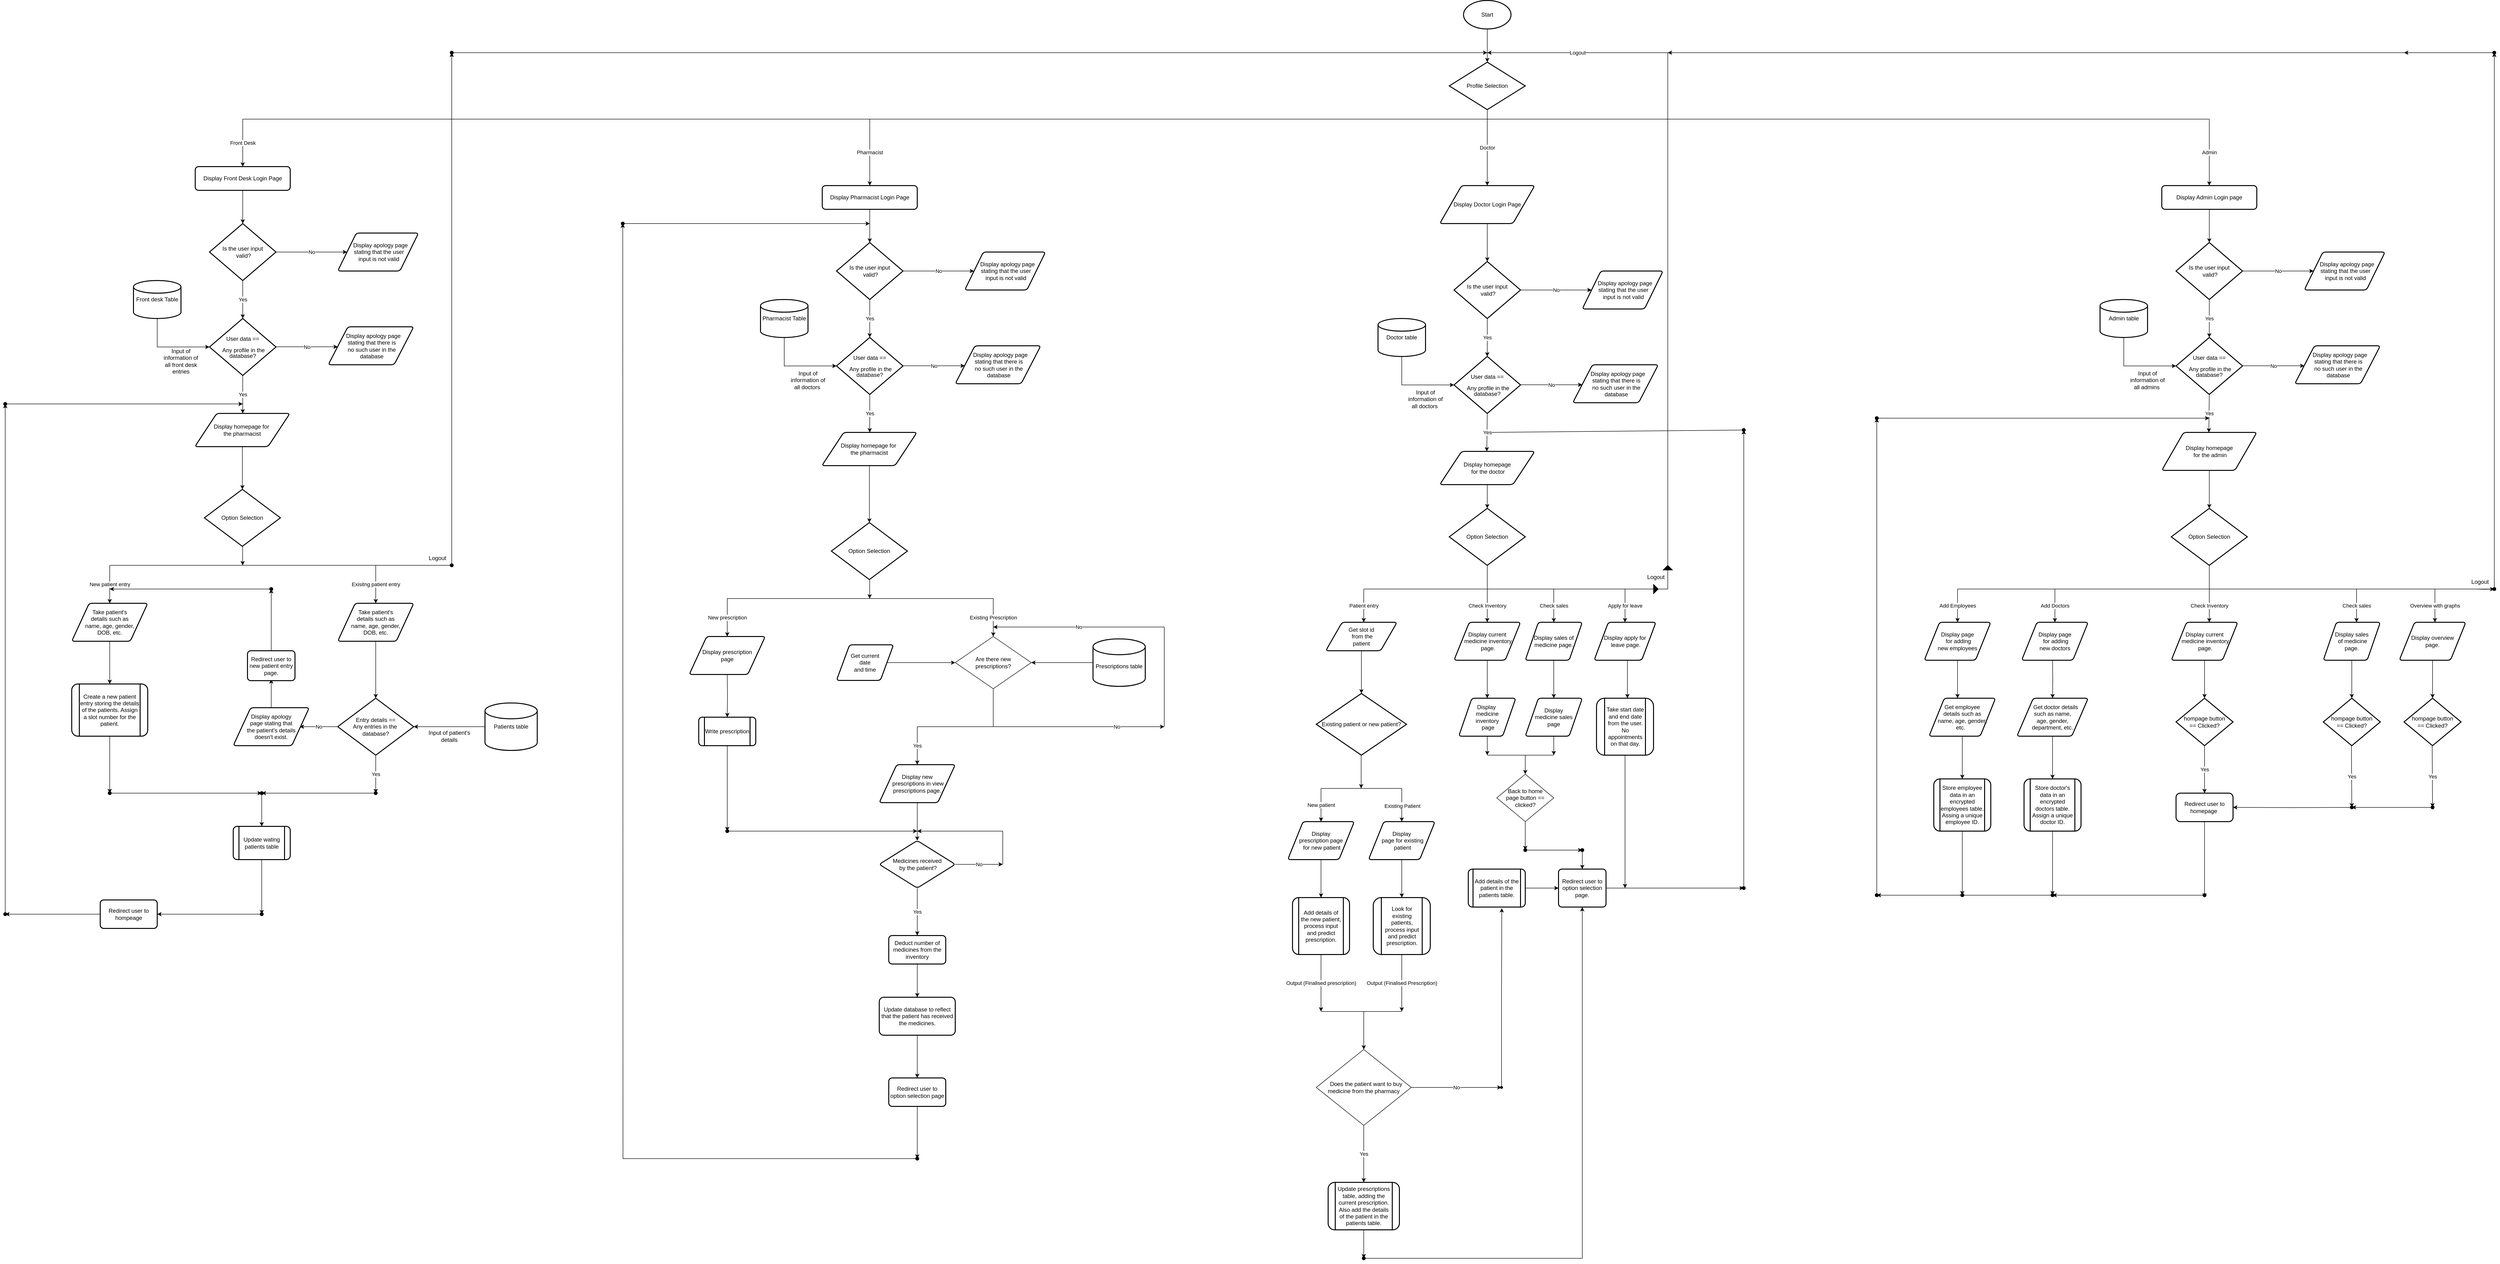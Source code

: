 <mxfile version="22.1.2" type="device">
  <diagram id="C5RBs43oDa-KdzZeNtuy" name="Page-1">
    <mxGraphModel dx="4240" dy="2043" grid="1" gridSize="10" guides="1" tooltips="1" connect="1" arrows="1" fold="1" page="1" pageScale="1" pageWidth="2500" pageHeight="2500" math="0" shadow="0">
      <root>
        <mxCell id="WIyWlLk6GJQsqaUBKTNV-0" />
        <mxCell id="WIyWlLk6GJQsqaUBKTNV-1" parent="WIyWlLk6GJQsqaUBKTNV-0" />
        <mxCell id="V390ocgbdgYfybQJtxQf-2" value="Start" style="strokeWidth=2;html=1;shape=mxgraph.flowchart.start_1;whiteSpace=wrap;" parent="WIyWlLk6GJQsqaUBKTNV-1" vertex="1">
          <mxGeometry x="2450" y="10" width="100" height="60" as="geometry" />
        </mxCell>
        <mxCell id="V390ocgbdgYfybQJtxQf-3" value="" style="endArrow=classic;html=1;rounded=0;exitX=0.5;exitY=1;exitDx=0;exitDy=0;exitPerimeter=0;entryX=0.5;entryY=0;entryDx=0;entryDy=0;entryPerimeter=0;" parent="WIyWlLk6GJQsqaUBKTNV-1" source="V390ocgbdgYfybQJtxQf-2" target="V390ocgbdgYfybQJtxQf-4" edge="1">
          <mxGeometry width="50" height="50" relative="1" as="geometry">
            <mxPoint x="2500" y="190" as="sourcePoint" />
            <mxPoint x="2500" y="170" as="targetPoint" />
          </mxGeometry>
        </mxCell>
        <mxCell id="V390ocgbdgYfybQJtxQf-4" value="Profile Selection" style="strokeWidth=2;html=1;shape=mxgraph.flowchart.decision;whiteSpace=wrap;" parent="WIyWlLk6GJQsqaUBKTNV-1" vertex="1">
          <mxGeometry x="2420" y="140" width="160" height="100" as="geometry" />
        </mxCell>
        <mxCell id="V390ocgbdgYfybQJtxQf-24" style="edgeStyle=orthogonalEdgeStyle;rounded=0;orthogonalLoop=1;jettySize=auto;html=1;" parent="WIyWlLk6GJQsqaUBKTNV-1" source="V390ocgbdgYfybQJtxQf-20" edge="1">
          <mxGeometry relative="1" as="geometry">
            <mxPoint x="2500" y="560.0" as="targetPoint" />
          </mxGeometry>
        </mxCell>
        <mxCell id="V390ocgbdgYfybQJtxQf-20" value="Display Doctor Login Page" style="shape=parallelogram;html=1;strokeWidth=2;perimeter=parallelogramPerimeter;whiteSpace=wrap;rounded=1;arcSize=12;size=0.23;" parent="WIyWlLk6GJQsqaUBKTNV-1" vertex="1">
          <mxGeometry x="2400" y="400" width="200" height="80" as="geometry" />
        </mxCell>
        <mxCell id="V390ocgbdgYfybQJtxQf-25" value="Is the user input&lt;br&gt;&amp;nbsp;valid?" style="strokeWidth=2;html=1;shape=mxgraph.flowchart.decision;whiteSpace=wrap;" parent="WIyWlLk6GJQsqaUBKTNV-1" vertex="1">
          <mxGeometry x="1130" y="520" width="140" height="120" as="geometry" />
        </mxCell>
        <mxCell id="V390ocgbdgYfybQJtxQf-29" value="&amp;nbsp; &amp;nbsp;Display apology page&lt;br&gt;&amp;nbsp;stating that the user&lt;br&gt;&amp;nbsp;input is not valid" style="shape=parallelogram;html=1;strokeWidth=2;perimeter=parallelogramPerimeter;whiteSpace=wrap;rounded=1;arcSize=12;size=0.23;" parent="WIyWlLk6GJQsqaUBKTNV-1" vertex="1">
          <mxGeometry x="1400" y="540" width="170" height="80" as="geometry" />
        </mxCell>
        <mxCell id="V390ocgbdgYfybQJtxQf-41" style="edgeStyle=orthogonalEdgeStyle;rounded=0;orthogonalLoop=1;jettySize=auto;html=1;entryX=0;entryY=0.5;entryDx=0;entryDy=0;entryPerimeter=0;exitX=0.5;exitY=1;exitDx=0;exitDy=0;exitPerimeter=0;" parent="WIyWlLk6GJQsqaUBKTNV-1" source="V390ocgbdgYfybQJtxQf-33" target="V390ocgbdgYfybQJtxQf-40" edge="1">
          <mxGeometry relative="1" as="geometry">
            <mxPoint x="1020" y="780" as="targetPoint" />
          </mxGeometry>
        </mxCell>
        <mxCell id="V390ocgbdgYfybQJtxQf-33" value="Pharmacist Table" style="strokeWidth=2;html=1;shape=mxgraph.flowchart.database;whiteSpace=wrap;" parent="WIyWlLk6GJQsqaUBKTNV-1" vertex="1">
          <mxGeometry x="970" y="640" width="100" height="80" as="geometry" />
        </mxCell>
        <mxCell id="V390ocgbdgYfybQJtxQf-45" style="edgeStyle=orthogonalEdgeStyle;rounded=0;orthogonalLoop=1;jettySize=auto;html=1;" parent="WIyWlLk6GJQsqaUBKTNV-1" source="V390ocgbdgYfybQJtxQf-49" edge="1">
          <mxGeometry relative="1" as="geometry">
            <mxPoint x="1199.94" y="1190.727" as="targetPoint" />
          </mxGeometry>
        </mxCell>
        <mxCell id="V390ocgbdgYfybQJtxQf-40" value="&lt;p style=&quot;line-height: 100%;&quot;&gt;&lt;font style=&quot;font-size: 12px;&quot;&gt;User data ==&lt;/font&gt;&lt;/p&gt;&lt;p style=&quot;line-height: 100%;&quot;&gt;&lt;font style=&quot;font-size: 12px;&quot;&gt;&amp;nbsp;Any profile in the database?&lt;/font&gt;&lt;/p&gt;" style="strokeWidth=2;html=1;shape=mxgraph.flowchart.decision;whiteSpace=wrap;" parent="WIyWlLk6GJQsqaUBKTNV-1" vertex="1">
          <mxGeometry x="1130" y="720" width="140" height="120" as="geometry" />
        </mxCell>
        <mxCell id="V390ocgbdgYfybQJtxQf-44" value="Input of information of all doctors&amp;nbsp;" style="text;html=1;strokeColor=none;fillColor=none;align=center;verticalAlign=middle;whiteSpace=wrap;rounded=0;" parent="WIyWlLk6GJQsqaUBKTNV-1" vertex="1">
          <mxGeometry x="1030" y="790" width="80" height="40" as="geometry" />
        </mxCell>
        <mxCell id="V390ocgbdgYfybQJtxQf-47" value="&amp;nbsp; &amp;nbsp;Display apology page&lt;br&gt;&amp;nbsp;stating that there is&lt;br&gt;&amp;nbsp;no such user in the&lt;br&gt;&amp;nbsp;database" style="shape=parallelogram;html=1;strokeWidth=2;perimeter=parallelogramPerimeter;whiteSpace=wrap;rounded=1;arcSize=12;size=0.23;" parent="WIyWlLk6GJQsqaUBKTNV-1" vertex="1">
          <mxGeometry x="1380" y="737.5" width="180" height="80" as="geometry" />
        </mxCell>
        <mxCell id="V390ocgbdgYfybQJtxQf-57" style="edgeStyle=orthogonalEdgeStyle;rounded=0;orthogonalLoop=1;jettySize=auto;html=1;" parent="WIyWlLk6GJQsqaUBKTNV-1" edge="1">
          <mxGeometry relative="1" as="geometry">
            <mxPoint x="2500" y="1080" as="targetPoint" />
            <mxPoint x="2500" y="1020" as="sourcePoint" />
          </mxGeometry>
        </mxCell>
        <mxCell id="V390ocgbdgYfybQJtxQf-52" value="" style="endArrow=none;html=1;rounded=0;" parent="WIyWlLk6GJQsqaUBKTNV-1" edge="1">
          <mxGeometry width="50" height="50" relative="1" as="geometry">
            <mxPoint x="2240" y="1250" as="sourcePoint" />
            <mxPoint x="2500" y="1250" as="targetPoint" />
          </mxGeometry>
        </mxCell>
        <mxCell id="V390ocgbdgYfybQJtxQf-53" value="" style="endArrow=none;html=1;rounded=0;" parent="WIyWlLk6GJQsqaUBKTNV-1" edge="1">
          <mxGeometry width="50" height="50" relative="1" as="geometry">
            <mxPoint x="2500" y="1250" as="sourcePoint" />
            <mxPoint x="2880" y="1250" as="targetPoint" />
          </mxGeometry>
        </mxCell>
        <mxCell id="V390ocgbdgYfybQJtxQf-75" value="" style="edgeStyle=orthogonalEdgeStyle;rounded=0;orthogonalLoop=1;jettySize=auto;html=1;" parent="WIyWlLk6GJQsqaUBKTNV-1" target="V390ocgbdgYfybQJtxQf-49" edge="1">
          <mxGeometry relative="1" as="geometry">
            <mxPoint x="1199.94" y="1190.727" as="targetPoint" />
            <mxPoint x="1199.94" y="1110.0" as="sourcePoint" />
          </mxGeometry>
        </mxCell>
        <mxCell id="V390ocgbdgYfybQJtxQf-49" value="Yes" style="text;html=1;strokeColor=none;fillColor=none;align=center;verticalAlign=middle;whiteSpace=wrap;rounded=0;" parent="WIyWlLk6GJQsqaUBKTNV-1" vertex="1">
          <mxGeometry x="1169.94" y="1130" width="60" height="30" as="geometry" />
        </mxCell>
        <mxCell id="V390ocgbdgYfybQJtxQf-85" value="Display homepage&lt;br&gt;&amp;nbsp;for the doctor" style="shape=parallelogram;html=1;strokeWidth=2;perimeter=parallelogramPerimeter;whiteSpace=wrap;rounded=1;arcSize=12;size=0.23;" parent="WIyWlLk6GJQsqaUBKTNV-1" vertex="1">
          <mxGeometry x="2400" y="960" width="200" height="70" as="geometry" />
        </mxCell>
        <mxCell id="M20SujGCo8jRLVpmrbX1-7" value="" style="edgeStyle=orthogonalEdgeStyle;rounded=0;orthogonalLoop=1;jettySize=auto;html=1;entryX=0.5;entryY=0;entryDx=0;entryDy=0;" parent="WIyWlLk6GJQsqaUBKTNV-1" source="V390ocgbdgYfybQJtxQf-86" target="M20SujGCo8jRLVpmrbX1-6" edge="1">
          <mxGeometry relative="1" as="geometry" />
        </mxCell>
        <mxCell id="V390ocgbdgYfybQJtxQf-86" value="Display &lt;br&gt;prescription page&lt;br&gt;&amp;nbsp;for new patient" style="shape=parallelogram;html=1;strokeWidth=2;perimeter=parallelogramPerimeter;whiteSpace=wrap;rounded=1;arcSize=12;size=0.23;" parent="WIyWlLk6GJQsqaUBKTNV-1" vertex="1">
          <mxGeometry x="2080" y="1740" width="140" height="80" as="geometry" />
        </mxCell>
        <mxCell id="M20SujGCo8jRLVpmrbX1-9" value="" style="edgeStyle=orthogonalEdgeStyle;rounded=0;orthogonalLoop=1;jettySize=auto;html=1;" parent="WIyWlLk6GJQsqaUBKTNV-1" source="V390ocgbdgYfybQJtxQf-87" target="M20SujGCo8jRLVpmrbX1-8" edge="1">
          <mxGeometry relative="1" as="geometry" />
        </mxCell>
        <mxCell id="V390ocgbdgYfybQJtxQf-87" value="Display&lt;br&gt;&amp;nbsp;page for existing&lt;br&gt;&amp;nbsp;patient" style="shape=parallelogram;html=1;strokeWidth=2;perimeter=parallelogramPerimeter;whiteSpace=wrap;rounded=1;arcSize=12;size=0.23;" parent="WIyWlLk6GJQsqaUBKTNV-1" vertex="1">
          <mxGeometry x="2250" y="1740" width="140" height="80" as="geometry" />
        </mxCell>
        <mxCell id="M20SujGCo8jRLVpmrbX1-11" value="" style="edgeStyle=orthogonalEdgeStyle;rounded=0;orthogonalLoop=1;jettySize=auto;html=1;" parent="WIyWlLk6GJQsqaUBKTNV-1" source="V390ocgbdgYfybQJtxQf-88" edge="1">
          <mxGeometry relative="1" as="geometry">
            <mxPoint x="2500" y="1480.0" as="targetPoint" />
          </mxGeometry>
        </mxCell>
        <mxCell id="V390ocgbdgYfybQJtxQf-88" value="Display current&lt;br&gt;&amp;nbsp;medicine inventory&lt;br&gt;&amp;nbsp;page." style="shape=parallelogram;html=1;strokeWidth=2;perimeter=parallelogramPerimeter;whiteSpace=wrap;rounded=1;arcSize=12;size=0.23;" parent="WIyWlLk6GJQsqaUBKTNV-1" vertex="1">
          <mxGeometry x="2430" y="1320" width="140" height="80" as="geometry" />
        </mxCell>
        <mxCell id="M20SujGCo8jRLVpmrbX1-13" value="" style="edgeStyle=orthogonalEdgeStyle;rounded=0;orthogonalLoop=1;jettySize=auto;html=1;" parent="WIyWlLk6GJQsqaUBKTNV-1" source="V390ocgbdgYfybQJtxQf-89" edge="1">
          <mxGeometry relative="1" as="geometry">
            <mxPoint x="2640" y="1480.0" as="targetPoint" />
          </mxGeometry>
        </mxCell>
        <mxCell id="V390ocgbdgYfybQJtxQf-89" value="Display sales of medicine page." style="shape=parallelogram;html=1;strokeWidth=2;perimeter=parallelogramPerimeter;whiteSpace=wrap;rounded=1;arcSize=12;size=0.23;" parent="WIyWlLk6GJQsqaUBKTNV-1" vertex="1">
          <mxGeometry x="2580" y="1320" width="120" height="80" as="geometry" />
        </mxCell>
        <mxCell id="M20SujGCo8jRLVpmrbX1-15" value="" style="edgeStyle=orthogonalEdgeStyle;rounded=0;orthogonalLoop=1;jettySize=auto;html=1;exitX=0.5;exitY=1;exitDx=0;exitDy=0;" parent="WIyWlLk6GJQsqaUBKTNV-1" source="V390ocgbdgYfybQJtxQf-90" target="M20SujGCo8jRLVpmrbX1-14" edge="1">
          <mxGeometry relative="1" as="geometry">
            <Array as="points">
              <mxPoint x="2795" y="1460" />
              <mxPoint x="2795" y="1460" />
            </Array>
          </mxGeometry>
        </mxCell>
        <mxCell id="V390ocgbdgYfybQJtxQf-90" value="Display apply for&lt;br&gt;&amp;nbsp;leave page." style="shape=parallelogram;html=1;strokeWidth=2;perimeter=parallelogramPerimeter;whiteSpace=wrap;rounded=1;arcSize=12;size=0.23;" parent="WIyWlLk6GJQsqaUBKTNV-1" vertex="1">
          <mxGeometry x="2725" y="1320" width="130" height="80" as="geometry" />
        </mxCell>
        <mxCell id="V390ocgbdgYfybQJtxQf-91" value="" style="endArrow=none;html=1;rounded=0;" parent="WIyWlLk6GJQsqaUBKTNV-1" edge="1">
          <mxGeometry width="50" height="50" relative="1" as="geometry">
            <mxPoint x="2880" y="1250" as="sourcePoint" />
            <mxPoint x="2880" y="120" as="targetPoint" />
          </mxGeometry>
        </mxCell>
        <mxCell id="V390ocgbdgYfybQJtxQf-95" value="" style="endArrow=classic;html=1;rounded=0;" parent="WIyWlLk6GJQsqaUBKTNV-1" edge="1">
          <mxGeometry relative="1" as="geometry">
            <mxPoint x="2880" y="120" as="sourcePoint" />
            <mxPoint x="2500" y="120" as="targetPoint" />
          </mxGeometry>
        </mxCell>
        <mxCell id="V390ocgbdgYfybQJtxQf-96" value="Logout" style="edgeLabel;resizable=0;html=1;align=center;verticalAlign=middle;" parent="V390ocgbdgYfybQJtxQf-95" connectable="0" vertex="1">
          <mxGeometry relative="1" as="geometry" />
        </mxCell>
        <mxCell id="V390ocgbdgYfybQJtxQf-98" value="Logout&lt;br&gt;" style="text;html=1;strokeColor=none;fillColor=none;align=center;verticalAlign=middle;whiteSpace=wrap;rounded=0;" parent="WIyWlLk6GJQsqaUBKTNV-1" vertex="1">
          <mxGeometry x="2830" y="1210" width="50" height="30" as="geometry" />
        </mxCell>
        <mxCell id="V390ocgbdgYfybQJtxQf-102" value="" style="shape=mxgraph.arrows2.wedgeArrow;html=1;bendable=0;startWidth=9.926;fillColor=strokeColor;defaultFillColor=invert;defaultGradientColor=invert;rounded=0;" parent="WIyWlLk6GJQsqaUBKTNV-1" edge="1">
          <mxGeometry width="100" height="100" relative="1" as="geometry">
            <mxPoint x="2880" y="1210" as="sourcePoint" />
            <mxPoint x="2880" y="1200" as="targetPoint" />
          </mxGeometry>
        </mxCell>
        <mxCell id="V390ocgbdgYfybQJtxQf-104" value="" style="shape=mxgraph.arrows2.wedgeArrow;html=1;bendable=0;startWidth=9.926;fillColor=strokeColor;defaultFillColor=invert;defaultGradientColor=invert;rounded=0;" parent="WIyWlLk6GJQsqaUBKTNV-1" edge="1">
          <mxGeometry width="100" height="100" relative="1" as="geometry">
            <mxPoint x="2850" y="1250" as="sourcePoint" />
            <mxPoint x="2860" y="1250" as="targetPoint" />
          </mxGeometry>
        </mxCell>
        <mxCell id="V390ocgbdgYfybQJtxQf-106" value="" style="endArrow=classic;html=1;rounded=0;entryX=0.5;entryY=0;entryDx=0;entryDy=0;" parent="WIyWlLk6GJQsqaUBKTNV-1" target="V390ocgbdgYfybQJtxQf-89" edge="1">
          <mxGeometry relative="1" as="geometry">
            <mxPoint x="2640" y="1250" as="sourcePoint" />
            <mxPoint x="2720" y="1300" as="targetPoint" />
          </mxGeometry>
        </mxCell>
        <mxCell id="V390ocgbdgYfybQJtxQf-107" value="Check sales" style="edgeLabel;resizable=0;html=1;align=center;verticalAlign=middle;" parent="V390ocgbdgYfybQJtxQf-106" connectable="0" vertex="1">
          <mxGeometry relative="1" as="geometry" />
        </mxCell>
        <mxCell id="V390ocgbdgYfybQJtxQf-108" value="" style="endArrow=none;html=1;rounded=0;exitX=0.5;exitY=1;exitDx=0;exitDy=0;" parent="WIyWlLk6GJQsqaUBKTNV-1" edge="1">
          <mxGeometry width="50" height="50" relative="1" as="geometry">
            <mxPoint x="2500" y="1200.0" as="sourcePoint" />
            <mxPoint x="2500" y="1250" as="targetPoint" />
          </mxGeometry>
        </mxCell>
        <mxCell id="V390ocgbdgYfybQJtxQf-109" value="" style="endArrow=classic;html=1;rounded=0;entryX=0.5;entryY=0;entryDx=0;entryDy=0;" parent="WIyWlLk6GJQsqaUBKTNV-1" target="V390ocgbdgYfybQJtxQf-88" edge="1">
          <mxGeometry relative="1" as="geometry">
            <mxPoint x="2500" y="1250" as="sourcePoint" />
            <mxPoint x="2600" y="1290" as="targetPoint" />
          </mxGeometry>
        </mxCell>
        <mxCell id="V390ocgbdgYfybQJtxQf-110" value="Check Inventory" style="edgeLabel;resizable=0;html=1;align=center;verticalAlign=middle;" parent="V390ocgbdgYfybQJtxQf-109" connectable="0" vertex="1">
          <mxGeometry relative="1" as="geometry" />
        </mxCell>
        <mxCell id="V390ocgbdgYfybQJtxQf-112" value="" style="endArrow=classic;html=1;rounded=0;entryX=0.5;entryY=0;entryDx=0;entryDy=0;" parent="WIyWlLk6GJQsqaUBKTNV-1" target="V390ocgbdgYfybQJtxQf-87" edge="1">
          <mxGeometry relative="1" as="geometry">
            <mxPoint x="2320" y="1670" as="sourcePoint" />
            <mxPoint x="2420" y="1710" as="targetPoint" />
          </mxGeometry>
        </mxCell>
        <mxCell id="V390ocgbdgYfybQJtxQf-113" value="Label" style="edgeLabel;resizable=0;html=1;align=center;verticalAlign=middle;" parent="V390ocgbdgYfybQJtxQf-112" connectable="0" vertex="1">
          <mxGeometry relative="1" as="geometry" />
        </mxCell>
        <mxCell id="V390ocgbdgYfybQJtxQf-114" value="Existing Patient" style="edgeLabel;html=1;align=center;verticalAlign=middle;resizable=0;points=[];" parent="V390ocgbdgYfybQJtxQf-112" vertex="1" connectable="0">
          <mxGeometry x="0.038" y="1" relative="1" as="geometry">
            <mxPoint as="offset" />
          </mxGeometry>
        </mxCell>
        <mxCell id="V390ocgbdgYfybQJtxQf-115" value="" style="endArrow=classic;html=1;rounded=0;entryX=0.5;entryY=0;entryDx=0;entryDy=0;" parent="WIyWlLk6GJQsqaUBKTNV-1" edge="1">
          <mxGeometry relative="1" as="geometry">
            <mxPoint x="2150" y="1670" as="sourcePoint" />
            <mxPoint x="2150" y="1740" as="targetPoint" />
          </mxGeometry>
        </mxCell>
        <mxCell id="V390ocgbdgYfybQJtxQf-116" value="New patient" style="edgeLabel;resizable=0;html=1;align=center;verticalAlign=middle;" parent="V390ocgbdgYfybQJtxQf-115" connectable="0" vertex="1">
          <mxGeometry relative="1" as="geometry" />
        </mxCell>
        <mxCell id="V390ocgbdgYfybQJtxQf-119" value="" style="endArrow=classic;html=1;rounded=0;entryX=0.5;entryY=0;entryDx=0;entryDy=0;" parent="WIyWlLk6GJQsqaUBKTNV-1" target="V390ocgbdgYfybQJtxQf-90" edge="1">
          <mxGeometry relative="1" as="geometry">
            <mxPoint x="2790" y="1250" as="sourcePoint" />
            <mxPoint x="2890" y="1270" as="targetPoint" />
          </mxGeometry>
        </mxCell>
        <mxCell id="V390ocgbdgYfybQJtxQf-120" value="Apply for leave" style="edgeLabel;resizable=0;html=1;align=center;verticalAlign=middle;" parent="V390ocgbdgYfybQJtxQf-119" connectable="0" vertex="1">
          <mxGeometry relative="1" as="geometry" />
        </mxCell>
        <mxCell id="4h797NYsqXaldFPRawUB-3" value="" style="endArrow=classic;html=1;rounded=0;" parent="WIyWlLk6GJQsqaUBKTNV-1" edge="1">
          <mxGeometry relative="1" as="geometry">
            <mxPoint x="4020" y="260" as="sourcePoint" />
            <mxPoint x="4020" y="400" as="targetPoint" />
          </mxGeometry>
        </mxCell>
        <mxCell id="4h797NYsqXaldFPRawUB-4" value="Admin" style="edgeLabel;resizable=0;html=1;align=center;verticalAlign=middle;" parent="4h797NYsqXaldFPRawUB-3" connectable="0" vertex="1">
          <mxGeometry relative="1" as="geometry" />
        </mxCell>
        <mxCell id="4h797NYsqXaldFPRawUB-6" value="" style="endArrow=classic;html=1;rounded=0;exitX=0.5;exitY=1;exitDx=0;exitDy=0;exitPerimeter=0;entryX=0.5;entryY=0;entryDx=0;entryDy=0;" parent="WIyWlLk6GJQsqaUBKTNV-1" source="V390ocgbdgYfybQJtxQf-4" target="V390ocgbdgYfybQJtxQf-20" edge="1">
          <mxGeometry relative="1" as="geometry">
            <mxPoint x="2510" y="330" as="sourcePoint" />
            <mxPoint x="2610" y="330" as="targetPoint" />
          </mxGeometry>
        </mxCell>
        <mxCell id="4h797NYsqXaldFPRawUB-7" value="Doctor" style="edgeLabel;resizable=0;html=1;align=center;verticalAlign=middle;" parent="4h797NYsqXaldFPRawUB-6" connectable="0" vertex="1">
          <mxGeometry relative="1" as="geometry" />
        </mxCell>
        <mxCell id="4h797NYsqXaldFPRawUB-12" value="" style="endArrow=classic;html=1;rounded=0;" parent="WIyWlLk6GJQsqaUBKTNV-1" edge="1">
          <mxGeometry relative="1" as="geometry">
            <mxPoint x="1200" y="260" as="sourcePoint" />
            <mxPoint x="1200" y="400" as="targetPoint" />
          </mxGeometry>
        </mxCell>
        <mxCell id="4h797NYsqXaldFPRawUB-13" value="Pharmacist" style="edgeLabel;resizable=0;html=1;align=center;verticalAlign=middle;" parent="4h797NYsqXaldFPRawUB-12" connectable="0" vertex="1">
          <mxGeometry relative="1" as="geometry" />
        </mxCell>
        <mxCell id="4h797NYsqXaldFPRawUB-14" value="" style="line;strokeWidth=1;rotatable=0;dashed=0;labelPosition=right;align=left;verticalAlign=middle;spacingTop=0;spacingLeft=6;points=[];portConstraint=eastwest;" parent="WIyWlLk6GJQsqaUBKTNV-1" vertex="1">
          <mxGeometry x="2500" y="250" width="1520" height="20" as="geometry" />
        </mxCell>
        <mxCell id="4h797NYsqXaldFPRawUB-15" value="" style="line;strokeWidth=1;fillColor=none;align=left;verticalAlign=middle;spacingTop=-1;spacingLeft=3;spacingRight=3;rotatable=0;labelPosition=right;points=[];portConstraint=eastwest;strokeColor=inherit;" parent="WIyWlLk6GJQsqaUBKTNV-1" vertex="1">
          <mxGeometry x="-120" y="256" width="2620" height="8" as="geometry" />
        </mxCell>
        <mxCell id="M20SujGCo8jRLVpmrbX1-6" value="Add details of the new patient, process input and predict prescription." style="shape=process;whiteSpace=wrap;html=1;backgroundOutline=1;rounded=1;arcSize=11;strokeWidth=2;size=0.083;" parent="WIyWlLk6GJQsqaUBKTNV-1" vertex="1">
          <mxGeometry x="2090" y="1900" width="120" height="120" as="geometry" />
        </mxCell>
        <mxCell id="M20SujGCo8jRLVpmrbX1-8" value="Look for existing patients, process input and predict prescription." style="shape=process;whiteSpace=wrap;html=1;backgroundOutline=1;rounded=1;arcSize=14;strokeWidth=2;" parent="WIyWlLk6GJQsqaUBKTNV-1" vertex="1">
          <mxGeometry x="2260" y="1900" width="120" height="120" as="geometry" />
        </mxCell>
        <mxCell id="M20SujGCo8jRLVpmrbX1-14" value="Take start date and end date from the user. No appointments on that day." style="shape=process;whiteSpace=wrap;html=1;backgroundOutline=1;rounded=1;arcSize=14;strokeWidth=2;" parent="WIyWlLk6GJQsqaUBKTNV-1" vertex="1">
          <mxGeometry x="2730" y="1480" width="120" height="120" as="geometry" />
        </mxCell>
        <mxCell id="M20SujGCo8jRLVpmrbX1-16" style="edgeStyle=orthogonalEdgeStyle;rounded=0;orthogonalLoop=1;jettySize=auto;html=1;exitX=0.5;exitY=1;exitDx=0;exitDy=0;" parent="WIyWlLk6GJQsqaUBKTNV-1" source="V390ocgbdgYfybQJtxQf-86" target="V390ocgbdgYfybQJtxQf-86" edge="1">
          <mxGeometry relative="1" as="geometry" />
        </mxCell>
        <mxCell id="boLwt2fNk8GUo5Qa6_Hq-120" style="edgeStyle=orthogonalEdgeStyle;rounded=0;orthogonalLoop=1;jettySize=auto;html=1;" parent="WIyWlLk6GJQsqaUBKTNV-1" source="M20SujGCo8jRLVpmrbX1-17" edge="1">
          <mxGeometry relative="1" as="geometry">
            <mxPoint x="2500.0" y="1600" as="targetPoint" />
          </mxGeometry>
        </mxCell>
        <mxCell id="M20SujGCo8jRLVpmrbX1-17" value="Display&amp;nbsp;&lt;br&gt;medicine&lt;br&gt;inventory&lt;br&gt;&amp;nbsp;page" style="shape=parallelogram;html=1;strokeWidth=2;perimeter=parallelogramPerimeter;whiteSpace=wrap;rounded=1;arcSize=12;size=0.23;" parent="WIyWlLk6GJQsqaUBKTNV-1" vertex="1">
          <mxGeometry x="2440" y="1480" width="120" height="80" as="geometry" />
        </mxCell>
        <mxCell id="boLwt2fNk8GUo5Qa6_Hq-115" style="edgeStyle=orthogonalEdgeStyle;rounded=0;orthogonalLoop=1;jettySize=auto;html=1;" parent="WIyWlLk6GJQsqaUBKTNV-1" source="M20SujGCo8jRLVpmrbX1-18" edge="1">
          <mxGeometry relative="1" as="geometry">
            <mxPoint x="2640" y="1600" as="targetPoint" />
          </mxGeometry>
        </mxCell>
        <mxCell id="M20SujGCo8jRLVpmrbX1-18" value="Display&lt;br&gt;&amp;nbsp;medicine sales&amp;nbsp;&lt;br&gt;page" style="shape=parallelogram;html=1;strokeWidth=2;perimeter=parallelogramPerimeter;whiteSpace=wrap;rounded=1;arcSize=12;size=0.23;" parent="WIyWlLk6GJQsqaUBKTNV-1" vertex="1">
          <mxGeometry x="2580" y="1480" width="120" height="80" as="geometry" />
        </mxCell>
        <mxCell id="M20SujGCo8jRLVpmrbX1-25" value="" style="endArrow=classic;html=1;rounded=0;exitX=0.5;exitY=1;exitDx=0;exitDy=0;" parent="WIyWlLk6GJQsqaUBKTNV-1" source="M20SujGCo8jRLVpmrbX1-6" edge="1">
          <mxGeometry relative="1" as="geometry">
            <mxPoint x="2137.5" y="2020" as="sourcePoint" />
            <mxPoint x="2150" y="2140" as="targetPoint" />
          </mxGeometry>
        </mxCell>
        <mxCell id="M20SujGCo8jRLVpmrbX1-26" value="Output (Finalised prescription)" style="edgeLabel;resizable=0;html=1;align=center;verticalAlign=middle;" parent="M20SujGCo8jRLVpmrbX1-25" connectable="0" vertex="1">
          <mxGeometry relative="1" as="geometry" />
        </mxCell>
        <mxCell id="M20SujGCo8jRLVpmrbX1-27" value="" style="endArrow=classic;html=1;rounded=0;exitX=0.5;exitY=1;exitDx=0;exitDy=0;" parent="WIyWlLk6GJQsqaUBKTNV-1" source="M20SujGCo8jRLVpmrbX1-8" edge="1">
          <mxGeometry relative="1" as="geometry">
            <mxPoint x="2312.5" y="2020" as="sourcePoint" />
            <mxPoint x="2320" y="2140" as="targetPoint" />
          </mxGeometry>
        </mxCell>
        <mxCell id="M20SujGCo8jRLVpmrbX1-28" value="Output (Finalised Prescription)" style="edgeLabel;resizable=0;html=1;align=center;verticalAlign=middle;" parent="M20SujGCo8jRLVpmrbX1-27" connectable="0" vertex="1">
          <mxGeometry relative="1" as="geometry" />
        </mxCell>
        <mxCell id="M20SujGCo8jRLVpmrbX1-30" value="" style="endArrow=none;html=1;rounded=0;" parent="WIyWlLk6GJQsqaUBKTNV-1" edge="1">
          <mxGeometry width="50" height="50" relative="1" as="geometry">
            <mxPoint x="2150" y="2140" as="sourcePoint" />
            <mxPoint x="2320" y="2140" as="targetPoint" />
          </mxGeometry>
        </mxCell>
        <mxCell id="M20SujGCo8jRLVpmrbX1-31" value="" style="endArrow=classic;html=1;rounded=0;" parent="WIyWlLk6GJQsqaUBKTNV-1" edge="1">
          <mxGeometry relative="1" as="geometry">
            <mxPoint x="2240" y="2140" as="sourcePoint" />
            <mxPoint x="2240" y="2220" as="targetPoint" />
          </mxGeometry>
        </mxCell>
        <mxCell id="M20SujGCo8jRLVpmrbX1-33" value="&amp;nbsp; &amp;nbsp;Does the patient want to buy&lt;br&gt;&amp;nbsp;medicine from the pharmacy&amp;nbsp;" style="rhombus;whiteSpace=wrap;html=1;" parent="WIyWlLk6GJQsqaUBKTNV-1" vertex="1">
          <mxGeometry x="2140" y="2220" width="200" height="160" as="geometry" />
        </mxCell>
        <mxCell id="M20SujGCo8jRLVpmrbX1-36" value="" style="endArrow=classic;html=1;rounded=0;exitX=0.5;exitY=1;exitDx=0;exitDy=0;" parent="WIyWlLk6GJQsqaUBKTNV-1" source="M20SujGCo8jRLVpmrbX1-33" edge="1">
          <mxGeometry relative="1" as="geometry">
            <mxPoint x="2270" y="2450" as="sourcePoint" />
            <mxPoint x="2240" y="2500" as="targetPoint" />
          </mxGeometry>
        </mxCell>
        <mxCell id="M20SujGCo8jRLVpmrbX1-37" value="Yes" style="edgeLabel;resizable=0;html=1;align=center;verticalAlign=middle;" parent="M20SujGCo8jRLVpmrbX1-36" connectable="0" vertex="1">
          <mxGeometry relative="1" as="geometry" />
        </mxCell>
        <mxCell id="PPN8zt9GdMyFelBRuRtx-22" value="" style="edgeStyle=orthogonalEdgeStyle;rounded=0;orthogonalLoop=1;jettySize=auto;html=1;" parent="WIyWlLk6GJQsqaUBKTNV-1" source="M20SujGCo8jRLVpmrbX1-43" target="PPN8zt9GdMyFelBRuRtx-21" edge="1">
          <mxGeometry relative="1" as="geometry" />
        </mxCell>
        <mxCell id="M20SujGCo8jRLVpmrbX1-43" value="Redirect user to option selection page." style="rounded=1;whiteSpace=wrap;html=1;absoluteArcSize=1;arcSize=14;strokeWidth=2;" parent="WIyWlLk6GJQsqaUBKTNV-1" vertex="1">
          <mxGeometry x="2650" y="1840" width="100" height="80" as="geometry" />
        </mxCell>
        <mxCell id="M20SujGCo8jRLVpmrbX1-48" value="" style="endArrow=classic;html=1;rounded=0;exitX=0.182;exitY=0.621;exitDx=0;exitDy=0;exitPerimeter=0;" parent="WIyWlLk6GJQsqaUBKTNV-1" source="PPN8zt9GdMyFelBRuRtx-23" edge="1">
          <mxGeometry width="50" height="50" relative="1" as="geometry">
            <mxPoint x="3000" y="1060" as="sourcePoint" />
            <mxPoint x="2500" y="920" as="targetPoint" />
          </mxGeometry>
        </mxCell>
        <mxCell id="M20SujGCo8jRLVpmrbX1-49" value="" style="endArrow=classic;html=1;rounded=0;exitX=1;exitY=0.5;exitDx=0;exitDy=0;exitPerimeter=0;entryX=0;entryY=0.5;entryDx=0;entryDy=0;" parent="WIyWlLk6GJQsqaUBKTNV-1" source="V390ocgbdgYfybQJtxQf-25" target="V390ocgbdgYfybQJtxQf-29" edge="1">
          <mxGeometry relative="1" as="geometry">
            <mxPoint x="1280" y="580" as="sourcePoint" />
            <mxPoint x="1380" y="580" as="targetPoint" />
          </mxGeometry>
        </mxCell>
        <mxCell id="M20SujGCo8jRLVpmrbX1-50" value="No" style="edgeLabel;resizable=0;html=1;align=center;verticalAlign=middle;" parent="M20SujGCo8jRLVpmrbX1-49" connectable="0" vertex="1">
          <mxGeometry relative="1" as="geometry" />
        </mxCell>
        <mxCell id="M20SujGCo8jRLVpmrbX1-52" value="" style="endArrow=classic;html=1;rounded=0;exitX=1;exitY=0.5;exitDx=0;exitDy=0;exitPerimeter=0;entryX=0;entryY=0.5;entryDx=0;entryDy=0;" parent="WIyWlLk6GJQsqaUBKTNV-1" edge="1">
          <mxGeometry relative="1" as="geometry">
            <mxPoint x="1270" y="779.63" as="sourcePoint" />
            <mxPoint x="1400" y="779.63" as="targetPoint" />
          </mxGeometry>
        </mxCell>
        <mxCell id="M20SujGCo8jRLVpmrbX1-53" value="No" style="edgeLabel;resizable=0;html=1;align=center;verticalAlign=middle;" parent="M20SujGCo8jRLVpmrbX1-52" connectable="0" vertex="1">
          <mxGeometry relative="1" as="geometry" />
        </mxCell>
        <mxCell id="M20SujGCo8jRLVpmrbX1-55" style="edgeStyle=orthogonalEdgeStyle;rounded=0;orthogonalLoop=1;jettySize=auto;html=1;" parent="WIyWlLk6GJQsqaUBKTNV-1" source="M20SujGCo8jRLVpmrbX1-54" edge="1">
          <mxGeometry relative="1" as="geometry">
            <mxPoint x="1200" y="520" as="targetPoint" />
          </mxGeometry>
        </mxCell>
        <mxCell id="M20SujGCo8jRLVpmrbX1-54" value="Display Pharmacist Login Page" style="rounded=1;whiteSpace=wrap;html=1;absoluteArcSize=1;arcSize=14;strokeWidth=2;" parent="WIyWlLk6GJQsqaUBKTNV-1" vertex="1">
          <mxGeometry x="1100" y="400" width="200" height="50" as="geometry" />
        </mxCell>
        <mxCell id="M20SujGCo8jRLVpmrbX1-58" style="edgeStyle=orthogonalEdgeStyle;rounded=0;orthogonalLoop=1;jettySize=auto;html=1;" parent="WIyWlLk6GJQsqaUBKTNV-1" edge="1">
          <mxGeometry relative="1" as="geometry">
            <mxPoint x="1199.83" y="1270.0" as="targetPoint" />
            <mxPoint x="1199.767" y="1230" as="sourcePoint" />
            <Array as="points">
              <mxPoint x="1199.77" y="1230" />
              <mxPoint x="1199.77" y="1230" />
            </Array>
          </mxGeometry>
        </mxCell>
        <mxCell id="M20SujGCo8jRLVpmrbX1-56" value="Option Selection" style="strokeWidth=2;html=1;shape=mxgraph.flowchart.decision;whiteSpace=wrap;" parent="WIyWlLk6GJQsqaUBKTNV-1" vertex="1">
          <mxGeometry x="1119.23" y="1110" width="160" height="120" as="geometry" />
        </mxCell>
        <mxCell id="M20SujGCo8jRLVpmrbX1-61" value="" style="endArrow=none;html=1;rounded=0;" parent="WIyWlLk6GJQsqaUBKTNV-1" edge="1">
          <mxGeometry width="50" height="50" relative="1" as="geometry">
            <mxPoint x="900" y="1270" as="sourcePoint" />
            <mxPoint x="1460" y="1270" as="targetPoint" />
          </mxGeometry>
        </mxCell>
        <mxCell id="M20SujGCo8jRLVpmrbX1-62" value="" style="endArrow=classic;html=1;rounded=0;" parent="WIyWlLk6GJQsqaUBKTNV-1" edge="1">
          <mxGeometry relative="1" as="geometry">
            <mxPoint x="1460" y="1270" as="sourcePoint" />
            <mxPoint x="1460" y="1350" as="targetPoint" />
          </mxGeometry>
        </mxCell>
        <mxCell id="M20SujGCo8jRLVpmrbX1-63" value="Existing Prescription" style="edgeLabel;resizable=0;html=1;align=center;verticalAlign=middle;" parent="M20SujGCo8jRLVpmrbX1-62" connectable="0" vertex="1">
          <mxGeometry relative="1" as="geometry" />
        </mxCell>
        <mxCell id="M20SujGCo8jRLVpmrbX1-64" value="" style="endArrow=classic;html=1;rounded=0;" parent="WIyWlLk6GJQsqaUBKTNV-1" edge="1">
          <mxGeometry relative="1" as="geometry">
            <mxPoint x="900" y="1270" as="sourcePoint" />
            <mxPoint x="900" y="1350" as="targetPoint" />
          </mxGeometry>
        </mxCell>
        <mxCell id="M20SujGCo8jRLVpmrbX1-65" value="New prescription" style="edgeLabel;resizable=0;html=1;align=center;verticalAlign=middle;" parent="M20SujGCo8jRLVpmrbX1-64" connectable="0" vertex="1">
          <mxGeometry relative="1" as="geometry" />
        </mxCell>
        <mxCell id="M20SujGCo8jRLVpmrbX1-72" value="" style="endArrow=none;html=1;rounded=0;entryX=0.5;entryY=1;entryDx=0;entryDy=0;" parent="WIyWlLk6GJQsqaUBKTNV-1" edge="1">
          <mxGeometry width="50" height="50" relative="1" as="geometry">
            <mxPoint x="1460" y="1540" as="sourcePoint" />
            <mxPoint x="1460" y="1460" as="targetPoint" />
          </mxGeometry>
        </mxCell>
        <mxCell id="M20SujGCo8jRLVpmrbX1-73" value="" style="endArrow=none;html=1;rounded=0;" parent="WIyWlLk6GJQsqaUBKTNV-1" edge="1">
          <mxGeometry width="50" height="50" relative="1" as="geometry">
            <mxPoint x="1300" y="1540" as="sourcePoint" />
            <mxPoint x="1620" y="1540" as="targetPoint" />
          </mxGeometry>
        </mxCell>
        <mxCell id="M20SujGCo8jRLVpmrbX1-74" value="" style="endArrow=classic;html=1;rounded=0;" parent="WIyWlLk6GJQsqaUBKTNV-1" edge="1">
          <mxGeometry relative="1" as="geometry">
            <mxPoint x="1300" y="1540" as="sourcePoint" />
            <mxPoint x="1300" y="1620" as="targetPoint" />
          </mxGeometry>
        </mxCell>
        <mxCell id="M20SujGCo8jRLVpmrbX1-75" value="Yes" style="edgeLabel;resizable=0;html=1;align=center;verticalAlign=middle;" parent="M20SujGCo8jRLVpmrbX1-74" connectable="0" vertex="1">
          <mxGeometry relative="1" as="geometry" />
        </mxCell>
        <mxCell id="M20SujGCo8jRLVpmrbX1-76" value="" style="endArrow=classic;html=1;rounded=0;" parent="WIyWlLk6GJQsqaUBKTNV-1" edge="1">
          <mxGeometry relative="1" as="geometry">
            <mxPoint x="1620" y="1540" as="sourcePoint" />
            <mxPoint x="1820" y="1540" as="targetPoint" />
          </mxGeometry>
        </mxCell>
        <mxCell id="M20SujGCo8jRLVpmrbX1-77" value="No" style="edgeLabel;resizable=0;html=1;align=center;verticalAlign=middle;" parent="M20SujGCo8jRLVpmrbX1-76" connectable="0" vertex="1">
          <mxGeometry relative="1" as="geometry" />
        </mxCell>
        <mxCell id="PPN8zt9GdMyFelBRuRtx-8" value="" style="edgeStyle=orthogonalEdgeStyle;rounded=0;orthogonalLoop=1;jettySize=auto;html=1;" parent="WIyWlLk6GJQsqaUBKTNV-1" source="M20SujGCo8jRLVpmrbX1-79" target="PPN8zt9GdMyFelBRuRtx-7" edge="1">
          <mxGeometry relative="1" as="geometry" />
        </mxCell>
        <mxCell id="M20SujGCo8jRLVpmrbX1-79" value="Display new&lt;br&gt;&amp;nbsp;prescriptions in view prescriptions page." style="shape=parallelogram;html=1;strokeWidth=2;perimeter=parallelogramPerimeter;whiteSpace=wrap;rounded=1;arcSize=12;size=0.23;" parent="WIyWlLk6GJQsqaUBKTNV-1" vertex="1">
          <mxGeometry x="1220" y="1620" width="160" height="80" as="geometry" />
        </mxCell>
        <mxCell id="Fd9TGMyYoHIyqSGwmWbV-0" value="Are there new&lt;br&gt;prescriptions?" style="rhombus;whiteSpace=wrap;html=1;" parent="WIyWlLk6GJQsqaUBKTNV-1" vertex="1">
          <mxGeometry x="1380" y="1350" width="160" height="110" as="geometry" />
        </mxCell>
        <mxCell id="Fd9TGMyYoHIyqSGwmWbV-2" style="edgeStyle=orthogonalEdgeStyle;rounded=0;orthogonalLoop=1;jettySize=auto;html=1;entryX=1;entryY=0.5;entryDx=0;entryDy=0;" parent="WIyWlLk6GJQsqaUBKTNV-1" source="Fd9TGMyYoHIyqSGwmWbV-1" target="Fd9TGMyYoHIyqSGwmWbV-0" edge="1">
          <mxGeometry relative="1" as="geometry" />
        </mxCell>
        <mxCell id="Fd9TGMyYoHIyqSGwmWbV-1" value="&lt;br&gt;Prescriptions table" style="strokeWidth=2;html=1;shape=mxgraph.flowchart.database;whiteSpace=wrap;" parent="WIyWlLk6GJQsqaUBKTNV-1" vertex="1">
          <mxGeometry x="1670" y="1355" width="110" height="100" as="geometry" />
        </mxCell>
        <mxCell id="Fd9TGMyYoHIyqSGwmWbV-4" style="edgeStyle=orthogonalEdgeStyle;rounded=0;orthogonalLoop=1;jettySize=auto;html=1;entryX=0;entryY=0.5;entryDx=0;entryDy=0;" parent="WIyWlLk6GJQsqaUBKTNV-1" source="Fd9TGMyYoHIyqSGwmWbV-3" target="Fd9TGMyYoHIyqSGwmWbV-0" edge="1">
          <mxGeometry relative="1" as="geometry" />
        </mxCell>
        <mxCell id="Fd9TGMyYoHIyqSGwmWbV-3" value="Get current &lt;br&gt;date&lt;br&gt;and time" style="shape=parallelogram;html=1;strokeWidth=2;perimeter=parallelogramPerimeter;whiteSpace=wrap;rounded=1;arcSize=12;size=0.23;" parent="WIyWlLk6GJQsqaUBKTNV-1" vertex="1">
          <mxGeometry x="1130" y="1367.5" width="120" height="75" as="geometry" />
        </mxCell>
        <mxCell id="Fd9TGMyYoHIyqSGwmWbV-9" value="" style="endArrow=none;html=1;rounded=0;" parent="WIyWlLk6GJQsqaUBKTNV-1" edge="1">
          <mxGeometry width="50" height="50" relative="1" as="geometry">
            <mxPoint x="1820" y="1540" as="sourcePoint" />
            <mxPoint x="1820" y="1330" as="targetPoint" />
          </mxGeometry>
        </mxCell>
        <mxCell id="Fd9TGMyYoHIyqSGwmWbV-10" value="" style="endArrow=classic;html=1;rounded=0;" parent="WIyWlLk6GJQsqaUBKTNV-1" edge="1">
          <mxGeometry relative="1" as="geometry">
            <mxPoint x="1820" y="1330" as="sourcePoint" />
            <mxPoint x="1460" y="1330" as="targetPoint" />
          </mxGeometry>
        </mxCell>
        <mxCell id="Fd9TGMyYoHIyqSGwmWbV-11" value="No" style="edgeLabel;resizable=0;html=1;align=center;verticalAlign=middle;" parent="Fd9TGMyYoHIyqSGwmWbV-10" connectable="0" vertex="1">
          <mxGeometry relative="1" as="geometry" />
        </mxCell>
        <mxCell id="PPN8zt9GdMyFelBRuRtx-4" value="" style="edgeStyle=orthogonalEdgeStyle;rounded=0;orthogonalLoop=1;jettySize=auto;html=1;" parent="WIyWlLk6GJQsqaUBKTNV-1" target="PPN8zt9GdMyFelBRuRtx-3" edge="1">
          <mxGeometry relative="1" as="geometry">
            <mxPoint x="900.0" y="1430" as="sourcePoint" />
          </mxGeometry>
        </mxCell>
        <mxCell id="PPN8zt9GdMyFelBRuRtx-2" value="Display prescription&lt;br&gt;page" style="shape=parallelogram;html=1;strokeWidth=2;perimeter=parallelogramPerimeter;whiteSpace=wrap;rounded=1;arcSize=12;size=0.23;" parent="WIyWlLk6GJQsqaUBKTNV-1" vertex="1">
          <mxGeometry x="820" y="1350" width="160" height="80" as="geometry" />
        </mxCell>
        <mxCell id="PPN8zt9GdMyFelBRuRtx-26" value="" style="edgeStyle=orthogonalEdgeStyle;rounded=0;orthogonalLoop=1;jettySize=auto;html=1;" parent="WIyWlLk6GJQsqaUBKTNV-1" source="PPN8zt9GdMyFelBRuRtx-3" target="PPN8zt9GdMyFelBRuRtx-25" edge="1">
          <mxGeometry relative="1" as="geometry" />
        </mxCell>
        <mxCell id="PPN8zt9GdMyFelBRuRtx-3" value="Write prescription&lt;br&gt;" style="shape=process;whiteSpace=wrap;html=1;backgroundOutline=1;strokeWidth=2;rounded=1;arcSize=12;" parent="WIyWlLk6GJQsqaUBKTNV-1" vertex="1">
          <mxGeometry x="840" y="1520" width="120" height="60" as="geometry" />
        </mxCell>
        <mxCell id="PPN8zt9GdMyFelBRuRtx-7" value="Medicines received&lt;br&gt;&amp;nbsp;by the patient?" style="rhombus;whiteSpace=wrap;html=1;strokeWidth=2;rounded=1;arcSize=12;" parent="WIyWlLk6GJQsqaUBKTNV-1" vertex="1">
          <mxGeometry x="1220" y="1780" width="160" height="100" as="geometry" />
        </mxCell>
        <mxCell id="PPN8zt9GdMyFelBRuRtx-17" value="" style="edgeStyle=orthogonalEdgeStyle;rounded=0;orthogonalLoop=1;jettySize=auto;html=1;" parent="WIyWlLk6GJQsqaUBKTNV-1" source="PPN8zt9GdMyFelBRuRtx-11" target="PPN8zt9GdMyFelBRuRtx-16" edge="1">
          <mxGeometry relative="1" as="geometry" />
        </mxCell>
        <mxCell id="PPN8zt9GdMyFelBRuRtx-11" value="Deduct number of medicines from the inventory" style="whiteSpace=wrap;html=1;strokeWidth=2;rounded=1;arcSize=12;" parent="WIyWlLk6GJQsqaUBKTNV-1" vertex="1">
          <mxGeometry x="1240" y="1980" width="120" height="60" as="geometry" />
        </mxCell>
        <mxCell id="PPN8zt9GdMyFelBRuRtx-13" value="" style="endArrow=classic;html=1;rounded=0;exitX=0.5;exitY=1;exitDx=0;exitDy=0;entryX=0.5;entryY=0;entryDx=0;entryDy=0;" parent="WIyWlLk6GJQsqaUBKTNV-1" source="PPN8zt9GdMyFelBRuRtx-7" target="PPN8zt9GdMyFelBRuRtx-11" edge="1">
          <mxGeometry relative="1" as="geometry">
            <mxPoint x="1320" y="1930" as="sourcePoint" />
            <mxPoint x="1420" y="1930" as="targetPoint" />
          </mxGeometry>
        </mxCell>
        <mxCell id="PPN8zt9GdMyFelBRuRtx-14" value="Yes" style="edgeLabel;resizable=0;html=1;align=center;verticalAlign=middle;" parent="PPN8zt9GdMyFelBRuRtx-13" connectable="0" vertex="1">
          <mxGeometry relative="1" as="geometry" />
        </mxCell>
        <mxCell id="PPN8zt9GdMyFelBRuRtx-32" value="" style="edgeStyle=orthogonalEdgeStyle;rounded=0;orthogonalLoop=1;jettySize=auto;html=1;" parent="WIyWlLk6GJQsqaUBKTNV-1" source="PPN8zt9GdMyFelBRuRtx-16" target="PPN8zt9GdMyFelBRuRtx-31" edge="1">
          <mxGeometry relative="1" as="geometry" />
        </mxCell>
        <mxCell id="PPN8zt9GdMyFelBRuRtx-16" value="Update database to reflect that the patient has received the medicines." style="rounded=1;whiteSpace=wrap;html=1;strokeWidth=2;arcSize=12;" parent="WIyWlLk6GJQsqaUBKTNV-1" vertex="1">
          <mxGeometry x="1220" y="2110" width="160" height="80" as="geometry" />
        </mxCell>
        <mxCell id="PPN8zt9GdMyFelBRuRtx-24" value="" style="edgeStyle=orthogonalEdgeStyle;rounded=0;orthogonalLoop=1;jettySize=auto;html=1;" parent="WIyWlLk6GJQsqaUBKTNV-1" source="PPN8zt9GdMyFelBRuRtx-21" target="PPN8zt9GdMyFelBRuRtx-23" edge="1">
          <mxGeometry relative="1" as="geometry" />
        </mxCell>
        <mxCell id="PPN8zt9GdMyFelBRuRtx-21" value="" style="shape=waypoint;sketch=0;size=6;pointerEvents=1;points=[];fillColor=default;resizable=0;rotatable=0;perimeter=centerPerimeter;snapToPoint=1;rounded=1;arcSize=14;strokeWidth=2;" parent="WIyWlLk6GJQsqaUBKTNV-1" vertex="1">
          <mxGeometry x="3030" y="1870" width="20" height="20" as="geometry" />
        </mxCell>
        <mxCell id="PPN8zt9GdMyFelBRuRtx-23" value="" style="shape=waypoint;sketch=0;size=6;pointerEvents=1;points=[];fillColor=default;resizable=0;rotatable=0;perimeter=centerPerimeter;snapToPoint=1;rounded=1;arcSize=14;strokeWidth=2;" parent="WIyWlLk6GJQsqaUBKTNV-1" vertex="1">
          <mxGeometry x="3030" y="905" width="20" height="20" as="geometry" />
        </mxCell>
        <mxCell id="PPN8zt9GdMyFelBRuRtx-28" style="edgeStyle=orthogonalEdgeStyle;rounded=0;orthogonalLoop=1;jettySize=auto;html=1;" parent="WIyWlLk6GJQsqaUBKTNV-1" source="PPN8zt9GdMyFelBRuRtx-25" edge="1">
          <mxGeometry relative="1" as="geometry">
            <mxPoint x="1300" y="1760" as="targetPoint" />
          </mxGeometry>
        </mxCell>
        <mxCell id="PPN8zt9GdMyFelBRuRtx-25" value="" style="shape=waypoint;sketch=0;size=6;pointerEvents=1;points=[];fillColor=default;resizable=0;rotatable=0;perimeter=centerPerimeter;snapToPoint=1;strokeWidth=2;rounded=1;arcSize=12;" parent="WIyWlLk6GJQsqaUBKTNV-1" vertex="1">
          <mxGeometry x="890" y="1750" width="20" height="20" as="geometry" />
        </mxCell>
        <mxCell id="PPN8zt9GdMyFelBRuRtx-34" value="" style="edgeStyle=orthogonalEdgeStyle;rounded=0;orthogonalLoop=1;jettySize=auto;html=1;" parent="WIyWlLk6GJQsqaUBKTNV-1" source="PPN8zt9GdMyFelBRuRtx-31" target="PPN8zt9GdMyFelBRuRtx-33" edge="1">
          <mxGeometry relative="1" as="geometry" />
        </mxCell>
        <mxCell id="PPN8zt9GdMyFelBRuRtx-31" value="Redirect user to option selection page&lt;br&gt;" style="rounded=1;whiteSpace=wrap;html=1;strokeWidth=2;arcSize=12;" parent="WIyWlLk6GJQsqaUBKTNV-1" vertex="1">
          <mxGeometry x="1240" y="2280" width="120" height="60" as="geometry" />
        </mxCell>
        <mxCell id="PPN8zt9GdMyFelBRuRtx-41" value="" style="edgeStyle=orthogonalEdgeStyle;rounded=0;orthogonalLoop=1;jettySize=auto;html=1;" parent="WIyWlLk6GJQsqaUBKTNV-1" source="PPN8zt9GdMyFelBRuRtx-33" edge="1">
          <mxGeometry relative="1" as="geometry">
            <mxPoint x="1340" y="2450" as="sourcePoint" />
            <mxPoint x="680.0" y="480" as="targetPoint" />
          </mxGeometry>
        </mxCell>
        <mxCell id="PPN8zt9GdMyFelBRuRtx-33" value="" style="shape=waypoint;sketch=0;size=6;pointerEvents=1;points=[];fillColor=default;resizable=0;rotatable=0;perimeter=centerPerimeter;snapToPoint=1;rounded=1;strokeWidth=2;arcSize=12;" parent="WIyWlLk6GJQsqaUBKTNV-1" vertex="1">
          <mxGeometry x="1290" y="2440" width="20" height="20" as="geometry" />
        </mxCell>
        <mxCell id="PPN8zt9GdMyFelBRuRtx-43" value="" style="edgeStyle=orthogonalEdgeStyle;rounded=0;orthogonalLoop=1;jettySize=auto;html=1;" parent="WIyWlLk6GJQsqaUBKTNV-1" source="PPN8zt9GdMyFelBRuRtx-40" edge="1">
          <mxGeometry relative="1" as="geometry">
            <mxPoint x="1200" y="480" as="targetPoint" />
          </mxGeometry>
        </mxCell>
        <mxCell id="PPN8zt9GdMyFelBRuRtx-40" value="" style="shape=waypoint;sketch=0;size=6;pointerEvents=1;points=[];fillColor=default;resizable=0;rotatable=0;perimeter=centerPerimeter;snapToPoint=1;rounded=1;strokeWidth=2;arcSize=12;" parent="WIyWlLk6GJQsqaUBKTNV-1" vertex="1">
          <mxGeometry x="670" y="470" width="20" height="20" as="geometry" />
        </mxCell>
        <mxCell id="6Xd5OFF92R7xHZaYOb3Y-1" style="edgeStyle=orthogonalEdgeStyle;rounded=0;orthogonalLoop=1;jettySize=auto;html=1;" parent="WIyWlLk6GJQsqaUBKTNV-1" source="6Xd5OFF92R7xHZaYOb3Y-2" edge="1">
          <mxGeometry relative="1" as="geometry">
            <mxPoint x="-120" y="480" as="targetPoint" />
          </mxGeometry>
        </mxCell>
        <mxCell id="6Xd5OFF92R7xHZaYOb3Y-2" value="Display Front Desk Login Page" style="rounded=1;whiteSpace=wrap;html=1;absoluteArcSize=1;arcSize=14;strokeWidth=2;" parent="WIyWlLk6GJQsqaUBKTNV-1" vertex="1">
          <mxGeometry x="-220" y="360" width="200" height="50" as="geometry" />
        </mxCell>
        <mxCell id="6Xd5OFF92R7xHZaYOb3Y-5" value="" style="endArrow=classic;html=1;rounded=0;exitX=0;exitY=0.5;exitDx=0;exitDy=0;exitPerimeter=0;" parent="WIyWlLk6GJQsqaUBKTNV-1" source="4h797NYsqXaldFPRawUB-15" edge="1">
          <mxGeometry relative="1" as="geometry">
            <mxPoint x="-210" y="290.0" as="sourcePoint" />
            <mxPoint x="-120" y="360" as="targetPoint" />
          </mxGeometry>
        </mxCell>
        <mxCell id="6Xd5OFF92R7xHZaYOb3Y-6" value="Front Desk" style="edgeLabel;resizable=0;html=1;align=center;verticalAlign=middle;" parent="6Xd5OFF92R7xHZaYOb3Y-5" connectable="0" vertex="1">
          <mxGeometry relative="1" as="geometry" />
        </mxCell>
        <mxCell id="6Xd5OFF92R7xHZaYOb3Y-14" style="edgeStyle=orthogonalEdgeStyle;rounded=0;orthogonalLoop=1;jettySize=auto;html=1;" parent="WIyWlLk6GJQsqaUBKTNV-1" source="6Xd5OFF92R7xHZaYOb3Y-15" edge="1">
          <mxGeometry relative="1" as="geometry">
            <mxPoint x="4020" y="520" as="targetPoint" />
          </mxGeometry>
        </mxCell>
        <mxCell id="6Xd5OFF92R7xHZaYOb3Y-15" value="Display Admin Login page" style="rounded=1;whiteSpace=wrap;html=1;absoluteArcSize=1;arcSize=14;strokeWidth=2;" parent="WIyWlLk6GJQsqaUBKTNV-1" vertex="1">
          <mxGeometry x="3920" y="400" width="200" height="50" as="geometry" />
        </mxCell>
        <mxCell id="6Xd5OFF92R7xHZaYOb3Y-19" value="" style="endArrow=classic;html=1;rounded=0;exitX=0.5;exitY=1;exitDx=0;exitDy=0;exitPerimeter=0;" parent="WIyWlLk6GJQsqaUBKTNV-1" source="V390ocgbdgYfybQJtxQf-40" edge="1">
          <mxGeometry relative="1" as="geometry">
            <mxPoint x="1200" y="880" as="sourcePoint" />
            <mxPoint x="1200" y="920" as="targetPoint" />
          </mxGeometry>
        </mxCell>
        <mxCell id="6Xd5OFF92R7xHZaYOb3Y-20" value="Yes" style="edgeLabel;resizable=0;html=1;align=center;verticalAlign=middle;" parent="6Xd5OFF92R7xHZaYOb3Y-19" connectable="0" vertex="1">
          <mxGeometry relative="1" as="geometry" />
        </mxCell>
        <mxCell id="6Xd5OFF92R7xHZaYOb3Y-22" value="Is the user input&lt;br&gt;&amp;nbsp;valid?" style="strokeWidth=2;html=1;shape=mxgraph.flowchart.decision;whiteSpace=wrap;" parent="WIyWlLk6GJQsqaUBKTNV-1" vertex="1">
          <mxGeometry x="2430" y="560" width="140" height="120" as="geometry" />
        </mxCell>
        <mxCell id="6Xd5OFF92R7xHZaYOb3Y-23" value="&amp;nbsp; &amp;nbsp;Display apology page&lt;br&gt;&amp;nbsp;stating that the user&lt;br&gt;&amp;nbsp;input is not valid" style="shape=parallelogram;html=1;strokeWidth=2;perimeter=parallelogramPerimeter;whiteSpace=wrap;rounded=1;arcSize=12;size=0.23;" parent="WIyWlLk6GJQsqaUBKTNV-1" vertex="1">
          <mxGeometry x="2700" y="580" width="170" height="80" as="geometry" />
        </mxCell>
        <mxCell id="6Xd5OFF92R7xHZaYOb3Y-24" style="edgeStyle=orthogonalEdgeStyle;rounded=0;orthogonalLoop=1;jettySize=auto;html=1;entryX=0;entryY=0.5;entryDx=0;entryDy=0;entryPerimeter=0;exitX=0.5;exitY=1;exitDx=0;exitDy=0;exitPerimeter=0;" parent="WIyWlLk6GJQsqaUBKTNV-1" source="6Xd5OFF92R7xHZaYOb3Y-25" target="6Xd5OFF92R7xHZaYOb3Y-26" edge="1">
          <mxGeometry relative="1" as="geometry">
            <mxPoint x="2320" y="820" as="targetPoint" />
          </mxGeometry>
        </mxCell>
        <mxCell id="6Xd5OFF92R7xHZaYOb3Y-25" value="Doctor table" style="strokeWidth=2;html=1;shape=mxgraph.flowchart.database;whiteSpace=wrap;" parent="WIyWlLk6GJQsqaUBKTNV-1" vertex="1">
          <mxGeometry x="2270" y="680" width="100" height="80" as="geometry" />
        </mxCell>
        <mxCell id="6Xd5OFF92R7xHZaYOb3Y-26" value="&lt;p style=&quot;line-height: 100%;&quot;&gt;&lt;font style=&quot;font-size: 12px;&quot;&gt;User data ==&lt;/font&gt;&lt;/p&gt;&lt;p style=&quot;line-height: 100%;&quot;&gt;&lt;font style=&quot;font-size: 12px;&quot;&gt;&amp;nbsp;Any profile in the database?&lt;/font&gt;&lt;/p&gt;" style="strokeWidth=2;html=1;shape=mxgraph.flowchart.decision;whiteSpace=wrap;" parent="WIyWlLk6GJQsqaUBKTNV-1" vertex="1">
          <mxGeometry x="2430" y="760" width="140" height="120" as="geometry" />
        </mxCell>
        <mxCell id="6Xd5OFF92R7xHZaYOb3Y-27" value="Input of information of all doctors&amp;nbsp;" style="text;html=1;strokeColor=none;fillColor=none;align=center;verticalAlign=middle;whiteSpace=wrap;rounded=0;" parent="WIyWlLk6GJQsqaUBKTNV-1" vertex="1">
          <mxGeometry x="2330" y="830" width="80" height="40" as="geometry" />
        </mxCell>
        <mxCell id="6Xd5OFF92R7xHZaYOb3Y-28" value="&amp;nbsp; &amp;nbsp;Display apology page&lt;br&gt;&amp;nbsp;stating that there is&lt;br&gt;&amp;nbsp;no such user in the&lt;br&gt;&amp;nbsp;database" style="shape=parallelogram;html=1;strokeWidth=2;perimeter=parallelogramPerimeter;whiteSpace=wrap;rounded=1;arcSize=12;size=0.23;" parent="WIyWlLk6GJQsqaUBKTNV-1" vertex="1">
          <mxGeometry x="2680" y="777.5" width="180" height="80" as="geometry" />
        </mxCell>
        <mxCell id="6Xd5OFF92R7xHZaYOb3Y-32" value="" style="endArrow=classic;html=1;rounded=0;exitX=1;exitY=0.5;exitDx=0;exitDy=0;exitPerimeter=0;entryX=0;entryY=0.5;entryDx=0;entryDy=0;" parent="WIyWlLk6GJQsqaUBKTNV-1" source="6Xd5OFF92R7xHZaYOb3Y-22" target="6Xd5OFF92R7xHZaYOb3Y-23" edge="1">
          <mxGeometry relative="1" as="geometry">
            <mxPoint x="2580" y="620" as="sourcePoint" />
            <mxPoint x="2680" y="620" as="targetPoint" />
          </mxGeometry>
        </mxCell>
        <mxCell id="6Xd5OFF92R7xHZaYOb3Y-33" value="No" style="edgeLabel;resizable=0;html=1;align=center;verticalAlign=middle;" parent="6Xd5OFF92R7xHZaYOb3Y-32" connectable="0" vertex="1">
          <mxGeometry relative="1" as="geometry" />
        </mxCell>
        <mxCell id="6Xd5OFF92R7xHZaYOb3Y-34" value="" style="endArrow=classic;html=1;rounded=0;exitX=1;exitY=0.5;exitDx=0;exitDy=0;exitPerimeter=0;entryX=0;entryY=0.5;entryDx=0;entryDy=0;" parent="WIyWlLk6GJQsqaUBKTNV-1" edge="1">
          <mxGeometry relative="1" as="geometry">
            <mxPoint x="2570" y="819.63" as="sourcePoint" />
            <mxPoint x="2700" y="819.63" as="targetPoint" />
          </mxGeometry>
        </mxCell>
        <mxCell id="6Xd5OFF92R7xHZaYOb3Y-35" value="No" style="edgeLabel;resizable=0;html=1;align=center;verticalAlign=middle;" parent="6Xd5OFF92R7xHZaYOb3Y-34" connectable="0" vertex="1">
          <mxGeometry relative="1" as="geometry" />
        </mxCell>
        <mxCell id="6Xd5OFF92R7xHZaYOb3Y-36" value="" style="endArrow=classic;html=1;rounded=0;exitX=0.5;exitY=1;exitDx=0;exitDy=0;exitPerimeter=0;" parent="WIyWlLk6GJQsqaUBKTNV-1" source="6Xd5OFF92R7xHZaYOb3Y-26" edge="1">
          <mxGeometry relative="1" as="geometry">
            <mxPoint x="2500" y="920" as="sourcePoint" />
            <mxPoint x="2499" y="960" as="targetPoint" />
          </mxGeometry>
        </mxCell>
        <mxCell id="6Xd5OFF92R7xHZaYOb3Y-37" value="Yes" style="edgeLabel;resizable=0;html=1;align=center;verticalAlign=middle;" parent="6Xd5OFF92R7xHZaYOb3Y-36" connectable="0" vertex="1">
          <mxGeometry relative="1" as="geometry" />
        </mxCell>
        <mxCell id="6Xd5OFF92R7xHZaYOb3Y-38" value="" style="endArrow=classic;html=1;rounded=0;exitX=0.5;exitY=1;exitDx=0;exitDy=0;exitPerimeter=0;" parent="WIyWlLk6GJQsqaUBKTNV-1" source="V390ocgbdgYfybQJtxQf-25" target="V390ocgbdgYfybQJtxQf-40" edge="1">
          <mxGeometry relative="1" as="geometry">
            <mxPoint x="1740" y="700" as="sourcePoint" />
            <mxPoint x="1840" y="700" as="targetPoint" />
          </mxGeometry>
        </mxCell>
        <mxCell id="6Xd5OFF92R7xHZaYOb3Y-39" value="Yes" style="edgeLabel;resizable=0;html=1;align=center;verticalAlign=middle;" parent="6Xd5OFF92R7xHZaYOb3Y-38" connectable="0" vertex="1">
          <mxGeometry relative="1" as="geometry" />
        </mxCell>
        <mxCell id="6Xd5OFF92R7xHZaYOb3Y-40" value="" style="endArrow=classic;html=1;rounded=0;exitX=0.5;exitY=1;exitDx=0;exitDy=0;exitPerimeter=0;" parent="WIyWlLk6GJQsqaUBKTNV-1" source="6Xd5OFF92R7xHZaYOb3Y-22" target="6Xd5OFF92R7xHZaYOb3Y-26" edge="1">
          <mxGeometry relative="1" as="geometry">
            <mxPoint x="2530" y="730" as="sourcePoint" />
            <mxPoint x="2630" y="730" as="targetPoint" />
          </mxGeometry>
        </mxCell>
        <mxCell id="6Xd5OFF92R7xHZaYOb3Y-41" value="Yes" style="edgeLabel;resizable=0;html=1;align=center;verticalAlign=middle;" parent="6Xd5OFF92R7xHZaYOb3Y-40" connectable="0" vertex="1">
          <mxGeometry relative="1" as="geometry" />
        </mxCell>
        <mxCell id="boLwt2fNk8GUo5Qa6_Hq-74" style="edgeStyle=orthogonalEdgeStyle;rounded=0;orthogonalLoop=1;jettySize=auto;html=1;" parent="WIyWlLk6GJQsqaUBKTNV-1" source="6Xd5OFF92R7xHZaYOb3Y-42" edge="1">
          <mxGeometry relative="1" as="geometry">
            <mxPoint x="4020" y="1080" as="targetPoint" />
          </mxGeometry>
        </mxCell>
        <mxCell id="6Xd5OFF92R7xHZaYOb3Y-42" value="Display homepage&lt;br&gt;&amp;nbsp;for the admin" style="shape=parallelogram;html=1;strokeWidth=2;perimeter=parallelogramPerimeter;whiteSpace=wrap;rounded=1;arcSize=12;size=0.23;" parent="WIyWlLk6GJQsqaUBKTNV-1" vertex="1">
          <mxGeometry x="3920" y="920" width="200" height="80" as="geometry" />
        </mxCell>
        <mxCell id="6Xd5OFF92R7xHZaYOb3Y-43" value="Is the user input&lt;br&gt;&amp;nbsp;valid?" style="strokeWidth=2;html=1;shape=mxgraph.flowchart.decision;whiteSpace=wrap;" parent="WIyWlLk6GJQsqaUBKTNV-1" vertex="1">
          <mxGeometry x="3950" y="520" width="140" height="120" as="geometry" />
        </mxCell>
        <mxCell id="6Xd5OFF92R7xHZaYOb3Y-44" value="&amp;nbsp; &amp;nbsp;Display apology page&lt;br&gt;&amp;nbsp;stating that the user&lt;br&gt;&amp;nbsp;input is not valid" style="shape=parallelogram;html=1;strokeWidth=2;perimeter=parallelogramPerimeter;whiteSpace=wrap;rounded=1;arcSize=12;size=0.23;" parent="WIyWlLk6GJQsqaUBKTNV-1" vertex="1">
          <mxGeometry x="4220" y="540" width="170" height="80" as="geometry" />
        </mxCell>
        <mxCell id="6Xd5OFF92R7xHZaYOb3Y-45" style="edgeStyle=orthogonalEdgeStyle;rounded=0;orthogonalLoop=1;jettySize=auto;html=1;entryX=0;entryY=0.5;entryDx=0;entryDy=0;entryPerimeter=0;exitX=0.5;exitY=1;exitDx=0;exitDy=0;exitPerimeter=0;" parent="WIyWlLk6GJQsqaUBKTNV-1" source="6Xd5OFF92R7xHZaYOb3Y-46" target="6Xd5OFF92R7xHZaYOb3Y-47" edge="1">
          <mxGeometry relative="1" as="geometry">
            <mxPoint x="3840" y="780" as="targetPoint" />
          </mxGeometry>
        </mxCell>
        <mxCell id="6Xd5OFF92R7xHZaYOb3Y-46" value="Admin table" style="strokeWidth=2;html=1;shape=mxgraph.flowchart.database;whiteSpace=wrap;" parent="WIyWlLk6GJQsqaUBKTNV-1" vertex="1">
          <mxGeometry x="3790" y="640" width="100" height="80" as="geometry" />
        </mxCell>
        <mxCell id="6Xd5OFF92R7xHZaYOb3Y-47" value="&lt;p style=&quot;line-height: 100%;&quot;&gt;&lt;font style=&quot;font-size: 12px;&quot;&gt;User data ==&lt;/font&gt;&lt;/p&gt;&lt;p style=&quot;line-height: 100%;&quot;&gt;&lt;font style=&quot;font-size: 12px;&quot;&gt;&amp;nbsp;Any profile in the database?&lt;/font&gt;&lt;/p&gt;" style="strokeWidth=2;html=1;shape=mxgraph.flowchart.decision;whiteSpace=wrap;" parent="WIyWlLk6GJQsqaUBKTNV-1" vertex="1">
          <mxGeometry x="3950" y="720" width="140" height="120" as="geometry" />
        </mxCell>
        <mxCell id="6Xd5OFF92R7xHZaYOb3Y-48" value="Input of information of all admins&amp;nbsp;" style="text;html=1;strokeColor=none;fillColor=none;align=center;verticalAlign=middle;whiteSpace=wrap;rounded=0;" parent="WIyWlLk6GJQsqaUBKTNV-1" vertex="1">
          <mxGeometry x="3850" y="790" width="80" height="40" as="geometry" />
        </mxCell>
        <mxCell id="6Xd5OFF92R7xHZaYOb3Y-49" value="&amp;nbsp; &amp;nbsp;Display apology page&lt;br&gt;&amp;nbsp;stating that there is&lt;br&gt;&amp;nbsp;no such user in the&lt;br&gt;&amp;nbsp;database" style="shape=parallelogram;html=1;strokeWidth=2;perimeter=parallelogramPerimeter;whiteSpace=wrap;rounded=1;arcSize=12;size=0.23;" parent="WIyWlLk6GJQsqaUBKTNV-1" vertex="1">
          <mxGeometry x="4200" y="737.5" width="180" height="80" as="geometry" />
        </mxCell>
        <mxCell id="6Xd5OFF92R7xHZaYOb3Y-50" value="" style="endArrow=classic;html=1;rounded=0;exitX=1;exitY=0.5;exitDx=0;exitDy=0;exitPerimeter=0;entryX=0;entryY=0.5;entryDx=0;entryDy=0;" parent="WIyWlLk6GJQsqaUBKTNV-1" source="6Xd5OFF92R7xHZaYOb3Y-43" target="6Xd5OFF92R7xHZaYOb3Y-44" edge="1">
          <mxGeometry relative="1" as="geometry">
            <mxPoint x="4100" y="580" as="sourcePoint" />
            <mxPoint x="4200" y="580" as="targetPoint" />
          </mxGeometry>
        </mxCell>
        <mxCell id="6Xd5OFF92R7xHZaYOb3Y-51" value="No" style="edgeLabel;resizable=0;html=1;align=center;verticalAlign=middle;" parent="6Xd5OFF92R7xHZaYOb3Y-50" connectable="0" vertex="1">
          <mxGeometry relative="1" as="geometry" />
        </mxCell>
        <mxCell id="6Xd5OFF92R7xHZaYOb3Y-52" value="" style="endArrow=classic;html=1;rounded=0;exitX=1;exitY=0.5;exitDx=0;exitDy=0;exitPerimeter=0;entryX=0;entryY=0.5;entryDx=0;entryDy=0;" parent="WIyWlLk6GJQsqaUBKTNV-1" edge="1">
          <mxGeometry relative="1" as="geometry">
            <mxPoint x="4090" y="779.63" as="sourcePoint" />
            <mxPoint x="4220" y="779.63" as="targetPoint" />
          </mxGeometry>
        </mxCell>
        <mxCell id="6Xd5OFF92R7xHZaYOb3Y-53" value="No" style="edgeLabel;resizable=0;html=1;align=center;verticalAlign=middle;" parent="6Xd5OFF92R7xHZaYOb3Y-52" connectable="0" vertex="1">
          <mxGeometry relative="1" as="geometry" />
        </mxCell>
        <mxCell id="6Xd5OFF92R7xHZaYOb3Y-54" value="" style="endArrow=classic;html=1;rounded=0;exitX=0.5;exitY=1;exitDx=0;exitDy=0;exitPerimeter=0;" parent="WIyWlLk6GJQsqaUBKTNV-1" source="6Xd5OFF92R7xHZaYOb3Y-47" edge="1">
          <mxGeometry relative="1" as="geometry">
            <mxPoint x="4020" y="880" as="sourcePoint" />
            <mxPoint x="4019" y="920" as="targetPoint" />
          </mxGeometry>
        </mxCell>
        <mxCell id="6Xd5OFF92R7xHZaYOb3Y-55" value="Yes" style="edgeLabel;resizable=0;html=1;align=center;verticalAlign=middle;" parent="6Xd5OFF92R7xHZaYOb3Y-54" connectable="0" vertex="1">
          <mxGeometry relative="1" as="geometry" />
        </mxCell>
        <mxCell id="6Xd5OFF92R7xHZaYOb3Y-56" value="" style="endArrow=classic;html=1;rounded=0;exitX=0.5;exitY=1;exitDx=0;exitDy=0;exitPerimeter=0;" parent="WIyWlLk6GJQsqaUBKTNV-1" source="6Xd5OFF92R7xHZaYOb3Y-43" target="6Xd5OFF92R7xHZaYOb3Y-47" edge="1">
          <mxGeometry relative="1" as="geometry">
            <mxPoint x="4050" y="690" as="sourcePoint" />
            <mxPoint x="4150" y="690" as="targetPoint" />
          </mxGeometry>
        </mxCell>
        <mxCell id="6Xd5OFF92R7xHZaYOb3Y-57" value="Yes" style="edgeLabel;resizable=0;html=1;align=center;verticalAlign=middle;" parent="6Xd5OFF92R7xHZaYOb3Y-56" connectable="0" vertex="1">
          <mxGeometry relative="1" as="geometry" />
        </mxCell>
        <mxCell id="6Xd5OFF92R7xHZaYOb3Y-58" value="Display homepage for&amp;nbsp;&lt;br&gt;the pharmacist" style="shape=parallelogram;html=1;strokeWidth=2;perimeter=parallelogramPerimeter;whiteSpace=wrap;rounded=1;arcSize=12;size=0.23;" parent="WIyWlLk6GJQsqaUBKTNV-1" vertex="1">
          <mxGeometry x="1099.23" y="920" width="200" height="70" as="geometry" />
        </mxCell>
        <mxCell id="6Xd5OFF92R7xHZaYOb3Y-59" style="edgeStyle=orthogonalEdgeStyle;rounded=0;orthogonalLoop=1;jettySize=auto;html=1;entryX=0.5;entryY=0;entryDx=0;entryDy=0;entryPerimeter=0;" parent="WIyWlLk6GJQsqaUBKTNV-1" source="6Xd5OFF92R7xHZaYOb3Y-58" target="M20SujGCo8jRLVpmrbX1-56" edge="1">
          <mxGeometry relative="1" as="geometry" />
        </mxCell>
        <mxCell id="boLwt2fNk8GUo5Qa6_Hq-0" value="Is the user input&lt;br&gt;&amp;nbsp;valid?" style="strokeWidth=2;html=1;shape=mxgraph.flowchart.decision;whiteSpace=wrap;" parent="WIyWlLk6GJQsqaUBKTNV-1" vertex="1">
          <mxGeometry x="-190" y="480" width="140" height="120" as="geometry" />
        </mxCell>
        <mxCell id="boLwt2fNk8GUo5Qa6_Hq-1" value="&amp;nbsp; &amp;nbsp;Display apology page&lt;br&gt;&amp;nbsp;stating that the user&lt;br&gt;&amp;nbsp;input is not valid" style="shape=parallelogram;html=1;strokeWidth=2;perimeter=parallelogramPerimeter;whiteSpace=wrap;rounded=1;arcSize=12;size=0.23;" parent="WIyWlLk6GJQsqaUBKTNV-1" vertex="1">
          <mxGeometry x="80" y="500" width="170" height="80" as="geometry" />
        </mxCell>
        <mxCell id="boLwt2fNk8GUo5Qa6_Hq-2" style="edgeStyle=orthogonalEdgeStyle;rounded=0;orthogonalLoop=1;jettySize=auto;html=1;entryX=0;entryY=0.5;entryDx=0;entryDy=0;entryPerimeter=0;exitX=0.5;exitY=1;exitDx=0;exitDy=0;exitPerimeter=0;" parent="WIyWlLk6GJQsqaUBKTNV-1" source="boLwt2fNk8GUo5Qa6_Hq-3" target="boLwt2fNk8GUo5Qa6_Hq-4" edge="1">
          <mxGeometry relative="1" as="geometry">
            <mxPoint x="-300" y="740" as="targetPoint" />
          </mxGeometry>
        </mxCell>
        <mxCell id="boLwt2fNk8GUo5Qa6_Hq-3" value="Front desk Table" style="strokeWidth=2;html=1;shape=mxgraph.flowchart.database;whiteSpace=wrap;" parent="WIyWlLk6GJQsqaUBKTNV-1" vertex="1">
          <mxGeometry x="-350" y="600" width="100" height="80" as="geometry" />
        </mxCell>
        <mxCell id="boLwt2fNk8GUo5Qa6_Hq-4" value="&lt;p style=&quot;line-height: 100%;&quot;&gt;&lt;font style=&quot;font-size: 12px;&quot;&gt;User data ==&lt;/font&gt;&lt;/p&gt;&lt;p style=&quot;line-height: 100%;&quot;&gt;&lt;font style=&quot;font-size: 12px;&quot;&gt;&amp;nbsp;Any profile in the database?&lt;/font&gt;&lt;/p&gt;" style="strokeWidth=2;html=1;shape=mxgraph.flowchart.decision;whiteSpace=wrap;" parent="WIyWlLk6GJQsqaUBKTNV-1" vertex="1">
          <mxGeometry x="-190" y="680" width="140" height="120" as="geometry" />
        </mxCell>
        <mxCell id="boLwt2fNk8GUo5Qa6_Hq-5" value="Input of information of all front desk entries" style="text;html=1;strokeColor=none;fillColor=none;align=center;verticalAlign=middle;whiteSpace=wrap;rounded=0;" parent="WIyWlLk6GJQsqaUBKTNV-1" vertex="1">
          <mxGeometry x="-290" y="750" width="80" height="40" as="geometry" />
        </mxCell>
        <mxCell id="boLwt2fNk8GUo5Qa6_Hq-6" value="&amp;nbsp; &amp;nbsp;Display apology page&lt;br&gt;&amp;nbsp;stating that there is&lt;br&gt;&amp;nbsp;no such user in the&lt;br&gt;&amp;nbsp;database" style="shape=parallelogram;html=1;strokeWidth=2;perimeter=parallelogramPerimeter;whiteSpace=wrap;rounded=1;arcSize=12;size=0.23;" parent="WIyWlLk6GJQsqaUBKTNV-1" vertex="1">
          <mxGeometry x="60" y="697.5" width="180" height="80" as="geometry" />
        </mxCell>
        <mxCell id="boLwt2fNk8GUo5Qa6_Hq-7" value="" style="endArrow=classic;html=1;rounded=0;exitX=1;exitY=0.5;exitDx=0;exitDy=0;exitPerimeter=0;entryX=0;entryY=0.5;entryDx=0;entryDy=0;" parent="WIyWlLk6GJQsqaUBKTNV-1" source="boLwt2fNk8GUo5Qa6_Hq-0" target="boLwt2fNk8GUo5Qa6_Hq-1" edge="1">
          <mxGeometry relative="1" as="geometry">
            <mxPoint x="-40" y="540" as="sourcePoint" />
            <mxPoint x="60" y="540" as="targetPoint" />
          </mxGeometry>
        </mxCell>
        <mxCell id="boLwt2fNk8GUo5Qa6_Hq-8" value="No" style="edgeLabel;resizable=0;html=1;align=center;verticalAlign=middle;" parent="boLwt2fNk8GUo5Qa6_Hq-7" connectable="0" vertex="1">
          <mxGeometry relative="1" as="geometry" />
        </mxCell>
        <mxCell id="boLwt2fNk8GUo5Qa6_Hq-9" value="" style="endArrow=classic;html=1;rounded=0;exitX=1;exitY=0.5;exitDx=0;exitDy=0;exitPerimeter=0;entryX=0;entryY=0.5;entryDx=0;entryDy=0;" parent="WIyWlLk6GJQsqaUBKTNV-1" edge="1">
          <mxGeometry relative="1" as="geometry">
            <mxPoint x="-50" y="739.63" as="sourcePoint" />
            <mxPoint x="80" y="739.63" as="targetPoint" />
          </mxGeometry>
        </mxCell>
        <mxCell id="boLwt2fNk8GUo5Qa6_Hq-10" value="No" style="edgeLabel;resizable=0;html=1;align=center;verticalAlign=middle;" parent="boLwt2fNk8GUo5Qa6_Hq-9" connectable="0" vertex="1">
          <mxGeometry relative="1" as="geometry" />
        </mxCell>
        <mxCell id="boLwt2fNk8GUo5Qa6_Hq-11" value="" style="endArrow=classic;html=1;rounded=0;exitX=0.5;exitY=1;exitDx=0;exitDy=0;exitPerimeter=0;" parent="WIyWlLk6GJQsqaUBKTNV-1" source="boLwt2fNk8GUo5Qa6_Hq-4" edge="1">
          <mxGeometry relative="1" as="geometry">
            <mxPoint x="-120" y="840" as="sourcePoint" />
            <mxPoint x="-120" y="880" as="targetPoint" />
          </mxGeometry>
        </mxCell>
        <mxCell id="boLwt2fNk8GUo5Qa6_Hq-12" value="Yes" style="edgeLabel;resizable=0;html=1;align=center;verticalAlign=middle;" parent="boLwt2fNk8GUo5Qa6_Hq-11" connectable="0" vertex="1">
          <mxGeometry relative="1" as="geometry" />
        </mxCell>
        <mxCell id="boLwt2fNk8GUo5Qa6_Hq-13" value="" style="endArrow=classic;html=1;rounded=0;exitX=0.5;exitY=1;exitDx=0;exitDy=0;exitPerimeter=0;" parent="WIyWlLk6GJQsqaUBKTNV-1" source="boLwt2fNk8GUo5Qa6_Hq-0" target="boLwt2fNk8GUo5Qa6_Hq-4" edge="1">
          <mxGeometry relative="1" as="geometry">
            <mxPoint x="420" y="660" as="sourcePoint" />
            <mxPoint x="520" y="660" as="targetPoint" />
          </mxGeometry>
        </mxCell>
        <mxCell id="boLwt2fNk8GUo5Qa6_Hq-14" value="Yes" style="edgeLabel;resizable=0;html=1;align=center;verticalAlign=middle;" parent="boLwt2fNk8GUo5Qa6_Hq-13" connectable="0" vertex="1">
          <mxGeometry relative="1" as="geometry" />
        </mxCell>
        <mxCell id="boLwt2fNk8GUo5Qa6_Hq-15" value="Display homepage for&amp;nbsp;&lt;br&gt;the pharmacist" style="shape=parallelogram;html=1;strokeWidth=2;perimeter=parallelogramPerimeter;whiteSpace=wrap;rounded=1;arcSize=12;size=0.23;" parent="WIyWlLk6GJQsqaUBKTNV-1" vertex="1">
          <mxGeometry x="-220.77" y="880" width="200" height="70" as="geometry" />
        </mxCell>
        <mxCell id="boLwt2fNk8GUo5Qa6_Hq-17" value="Option Selection" style="strokeWidth=2;html=1;shape=mxgraph.flowchart.decision;whiteSpace=wrap;" parent="WIyWlLk6GJQsqaUBKTNV-1" vertex="1">
          <mxGeometry x="-200.77" y="1040" width="160" height="120" as="geometry" />
        </mxCell>
        <mxCell id="boLwt2fNk8GUo5Qa6_Hq-19" style="edgeStyle=orthogonalEdgeStyle;rounded=0;orthogonalLoop=1;jettySize=auto;html=1;entryX=0.5;entryY=0;entryDx=0;entryDy=0;entryPerimeter=0;" parent="WIyWlLk6GJQsqaUBKTNV-1" source="boLwt2fNk8GUo5Qa6_Hq-15" target="boLwt2fNk8GUo5Qa6_Hq-17" edge="1">
          <mxGeometry relative="1" as="geometry" />
        </mxCell>
        <mxCell id="boLwt2fNk8GUo5Qa6_Hq-20" value="" style="endArrow=classic;html=1;rounded=0;" parent="WIyWlLk6GJQsqaUBKTNV-1" edge="1">
          <mxGeometry relative="1" as="geometry">
            <mxPoint x="1380" y="1830" as="sourcePoint" />
            <mxPoint x="1480" y="1830" as="targetPoint" />
          </mxGeometry>
        </mxCell>
        <mxCell id="boLwt2fNk8GUo5Qa6_Hq-21" value="No" style="edgeLabel;resizable=0;html=1;align=center;verticalAlign=middle;" parent="boLwt2fNk8GUo5Qa6_Hq-20" connectable="0" vertex="1">
          <mxGeometry relative="1" as="geometry" />
        </mxCell>
        <mxCell id="boLwt2fNk8GUo5Qa6_Hq-22" value="" style="endArrow=none;html=1;rounded=0;" parent="WIyWlLk6GJQsqaUBKTNV-1" edge="1">
          <mxGeometry width="50" height="50" relative="1" as="geometry">
            <mxPoint x="1480" y="1830" as="sourcePoint" />
            <mxPoint x="1480" y="1760" as="targetPoint" />
          </mxGeometry>
        </mxCell>
        <mxCell id="boLwt2fNk8GUo5Qa6_Hq-23" value="" style="endArrow=classic;html=1;rounded=0;" parent="WIyWlLk6GJQsqaUBKTNV-1" edge="1">
          <mxGeometry width="50" height="50" relative="1" as="geometry">
            <mxPoint x="1480" y="1760" as="sourcePoint" />
            <mxPoint x="1300" y="1760" as="targetPoint" />
          </mxGeometry>
        </mxCell>
        <mxCell id="boLwt2fNk8GUo5Qa6_Hq-26" style="edgeStyle=orthogonalEdgeStyle;rounded=0;orthogonalLoop=1;jettySize=auto;html=1;" parent="WIyWlLk6GJQsqaUBKTNV-1" edge="1">
          <mxGeometry relative="1" as="geometry">
            <mxPoint x="-120.17" y="1200.0" as="targetPoint" />
            <mxPoint x="-120.233" y="1160" as="sourcePoint" />
            <Array as="points">
              <mxPoint x="-120.23" y="1160" />
              <mxPoint x="-120.23" y="1160" />
            </Array>
          </mxGeometry>
        </mxCell>
        <mxCell id="boLwt2fNk8GUo5Qa6_Hq-27" value="" style="endArrow=none;html=1;rounded=0;" parent="WIyWlLk6GJQsqaUBKTNV-1" edge="1">
          <mxGeometry width="50" height="50" relative="1" as="geometry">
            <mxPoint x="-400" y="1200" as="sourcePoint" />
            <mxPoint x="320" y="1200" as="targetPoint" />
          </mxGeometry>
        </mxCell>
        <mxCell id="boLwt2fNk8GUo5Qa6_Hq-28" value="" style="endArrow=classic;html=1;rounded=0;" parent="WIyWlLk6GJQsqaUBKTNV-1" edge="1">
          <mxGeometry relative="1" as="geometry">
            <mxPoint x="160" y="1200" as="sourcePoint" />
            <mxPoint x="160" y="1280" as="targetPoint" />
          </mxGeometry>
        </mxCell>
        <mxCell id="boLwt2fNk8GUo5Qa6_Hq-29" value="Exisitng patient entry" style="edgeLabel;resizable=0;html=1;align=center;verticalAlign=middle;" parent="boLwt2fNk8GUo5Qa6_Hq-28" connectable="0" vertex="1">
          <mxGeometry relative="1" as="geometry" />
        </mxCell>
        <mxCell id="boLwt2fNk8GUo5Qa6_Hq-30" value="" style="endArrow=classic;html=1;rounded=0;" parent="WIyWlLk6GJQsqaUBKTNV-1" edge="1">
          <mxGeometry relative="1" as="geometry">
            <mxPoint x="-400" y="1200" as="sourcePoint" />
            <mxPoint x="-400" y="1280" as="targetPoint" />
          </mxGeometry>
        </mxCell>
        <mxCell id="boLwt2fNk8GUo5Qa6_Hq-31" value="New patient entry" style="edgeLabel;resizable=0;html=1;align=center;verticalAlign=middle;" parent="boLwt2fNk8GUo5Qa6_Hq-30" connectable="0" vertex="1">
          <mxGeometry relative="1" as="geometry" />
        </mxCell>
        <mxCell id="boLwt2fNk8GUo5Qa6_Hq-40" value="" style="edgeStyle=orthogonalEdgeStyle;rounded=0;orthogonalLoop=1;jettySize=auto;html=1;" parent="WIyWlLk6GJQsqaUBKTNV-1" source="boLwt2fNk8GUo5Qa6_Hq-33" target="boLwt2fNk8GUo5Qa6_Hq-39" edge="1">
          <mxGeometry relative="1" as="geometry" />
        </mxCell>
        <mxCell id="boLwt2fNk8GUo5Qa6_Hq-33" value="Take patient&#39;s&lt;br&gt;details such as&lt;br&gt;name, age, gender, &lt;br&gt;DOB, etc." style="shape=parallelogram;html=1;strokeWidth=2;perimeter=parallelogramPerimeter;whiteSpace=wrap;rounded=1;arcSize=12;size=0.23;" parent="WIyWlLk6GJQsqaUBKTNV-1" vertex="1">
          <mxGeometry x="-480" y="1280" width="160" height="80" as="geometry" />
        </mxCell>
        <mxCell id="boLwt2fNk8GUo5Qa6_Hq-37" style="edgeStyle=orthogonalEdgeStyle;rounded=0;orthogonalLoop=1;jettySize=auto;html=1;entryX=0.5;entryY=0;entryDx=0;entryDy=0;entryPerimeter=0;" parent="WIyWlLk6GJQsqaUBKTNV-1" source="boLwt2fNk8GUo5Qa6_Hq-34" target="boLwt2fNk8GUo5Qa6_Hq-44" edge="1">
          <mxGeometry relative="1" as="geometry">
            <mxPoint x="160" y="1440" as="targetPoint" />
          </mxGeometry>
        </mxCell>
        <mxCell id="boLwt2fNk8GUo5Qa6_Hq-34" value="Take patient&#39;s&lt;br&gt;details such as&lt;br&gt;name, age, gender, &lt;br&gt;DOB, etc." style="shape=parallelogram;html=1;strokeWidth=2;perimeter=parallelogramPerimeter;whiteSpace=wrap;rounded=1;arcSize=12;size=0.23;" parent="WIyWlLk6GJQsqaUBKTNV-1" vertex="1">
          <mxGeometry x="80" y="1280" width="160" height="80" as="geometry" />
        </mxCell>
        <mxCell id="boLwt2fNk8GUo5Qa6_Hq-41" style="edgeStyle=orthogonalEdgeStyle;rounded=0;orthogonalLoop=1;jettySize=auto;html=1;" parent="WIyWlLk6GJQsqaUBKTNV-1" source="boLwt2fNk8GUo5Qa6_Hq-66" edge="1">
          <mxGeometry relative="1" as="geometry">
            <mxPoint x="-400" y="1680" as="targetPoint" />
          </mxGeometry>
        </mxCell>
        <mxCell id="boLwt2fNk8GUo5Qa6_Hq-39" value="Create a new patient entry storing the details of the patients. Assign a slot number for the patient." style="shape=process;whiteSpace=wrap;html=1;backgroundOutline=1;strokeWidth=2;rounded=1;arcSize=12;" parent="WIyWlLk6GJQsqaUBKTNV-1" vertex="1">
          <mxGeometry x="-480" y="1450" width="160" height="110" as="geometry" />
        </mxCell>
        <mxCell id="boLwt2fNk8GUo5Qa6_Hq-43" value="Patients table" style="strokeWidth=2;html=1;shape=mxgraph.flowchart.database;whiteSpace=wrap;" parent="WIyWlLk6GJQsqaUBKTNV-1" vertex="1">
          <mxGeometry x="390" y="1490" width="110" height="100" as="geometry" />
        </mxCell>
        <mxCell id="boLwt2fNk8GUo5Qa6_Hq-44" value="Entry details == &lt;br&gt;Any entries in the&amp;nbsp;&lt;br&gt;database?" style="strokeWidth=2;html=1;shape=mxgraph.flowchart.decision;whiteSpace=wrap;" parent="WIyWlLk6GJQsqaUBKTNV-1" vertex="1">
          <mxGeometry x="80" y="1480" width="160" height="120" as="geometry" />
        </mxCell>
        <mxCell id="boLwt2fNk8GUo5Qa6_Hq-46" style="edgeStyle=orthogonalEdgeStyle;rounded=0;orthogonalLoop=1;jettySize=auto;html=1;entryX=1;entryY=0.5;entryDx=0;entryDy=0;entryPerimeter=0;" parent="WIyWlLk6GJQsqaUBKTNV-1" source="boLwt2fNk8GUo5Qa6_Hq-43" target="boLwt2fNk8GUo5Qa6_Hq-44" edge="1">
          <mxGeometry relative="1" as="geometry" />
        </mxCell>
        <mxCell id="boLwt2fNk8GUo5Qa6_Hq-49" value="Input of patient&#39;s details" style="text;html=1;strokeColor=none;fillColor=none;align=center;verticalAlign=middle;whiteSpace=wrap;rounded=0;" parent="WIyWlLk6GJQsqaUBKTNV-1" vertex="1">
          <mxGeometry x="260" y="1522.5" width="110" height="75" as="geometry" />
        </mxCell>
        <mxCell id="boLwt2fNk8GUo5Qa6_Hq-51" value="" style="endArrow=classic;html=1;rounded=0;" parent="WIyWlLk6GJQsqaUBKTNV-1" edge="1">
          <mxGeometry relative="1" as="geometry">
            <mxPoint x="160" y="1600" as="sourcePoint" />
            <mxPoint x="160" y="1680" as="targetPoint" />
          </mxGeometry>
        </mxCell>
        <mxCell id="boLwt2fNk8GUo5Qa6_Hq-52" value="Yes" style="edgeLabel;resizable=0;html=1;align=center;verticalAlign=middle;" parent="boLwt2fNk8GUo5Qa6_Hq-51" connectable="0" vertex="1">
          <mxGeometry relative="1" as="geometry" />
        </mxCell>
        <mxCell id="boLwt2fNk8GUo5Qa6_Hq-53" value="" style="endArrow=classic;html=1;rounded=0;exitX=0;exitY=0.5;exitDx=0;exitDy=0;exitPerimeter=0;" parent="WIyWlLk6GJQsqaUBKTNV-1" source="boLwt2fNk8GUo5Qa6_Hq-44" edge="1">
          <mxGeometry relative="1" as="geometry">
            <mxPoint x="-30" y="1570" as="sourcePoint" />
            <mxPoint y="1540" as="targetPoint" />
          </mxGeometry>
        </mxCell>
        <mxCell id="boLwt2fNk8GUo5Qa6_Hq-54" value="No" style="edgeLabel;resizable=0;html=1;align=center;verticalAlign=middle;" parent="boLwt2fNk8GUo5Qa6_Hq-53" connectable="0" vertex="1">
          <mxGeometry relative="1" as="geometry" />
        </mxCell>
        <mxCell id="boLwt2fNk8GUo5Qa6_Hq-56" style="edgeStyle=orthogonalEdgeStyle;rounded=0;orthogonalLoop=1;jettySize=auto;html=1;" parent="WIyWlLk6GJQsqaUBKTNV-1" source="boLwt2fNk8GUo5Qa6_Hq-55" edge="1">
          <mxGeometry relative="1" as="geometry">
            <mxPoint x="-60" y="1440" as="targetPoint" />
          </mxGeometry>
        </mxCell>
        <mxCell id="boLwt2fNk8GUo5Qa6_Hq-55" value="Display apology&lt;br&gt;page stating that&lt;br&gt;the patient&#39;s details&lt;br&gt;doesn&#39;t exist.&lt;br&gt;" style="shape=parallelogram;html=1;strokeWidth=2;perimeter=parallelogramPerimeter;whiteSpace=wrap;rounded=1;arcSize=12;size=0.23;" parent="WIyWlLk6GJQsqaUBKTNV-1" vertex="1">
          <mxGeometry x="-140" y="1500" width="160" height="80" as="geometry" />
        </mxCell>
        <mxCell id="boLwt2fNk8GUo5Qa6_Hq-57" value="Redirect user to new patient entry page." style="rounded=1;whiteSpace=wrap;html=1;absoluteArcSize=1;arcSize=14;strokeWidth=2;" parent="WIyWlLk6GJQsqaUBKTNV-1" vertex="1">
          <mxGeometry x="-110" y="1380" width="100" height="63" as="geometry" />
        </mxCell>
        <mxCell id="boLwt2fNk8GUo5Qa6_Hq-62" value="" style="endArrow=classic;html=1;rounded=0;exitX=0.5;exitY=0;exitDx=0;exitDy=0;" parent="WIyWlLk6GJQsqaUBKTNV-1" source="boLwt2fNk8GUo5Qa6_Hq-57" target="boLwt2fNk8GUo5Qa6_Hq-61" edge="1">
          <mxGeometry width="50" height="50" relative="1" as="geometry">
            <mxPoint x="-60" y="1380" as="sourcePoint" />
            <mxPoint x="-60" y="1240" as="targetPoint" />
          </mxGeometry>
        </mxCell>
        <mxCell id="boLwt2fNk8GUo5Qa6_Hq-63" style="edgeStyle=orthogonalEdgeStyle;rounded=0;orthogonalLoop=1;jettySize=auto;html=1;" parent="WIyWlLk6GJQsqaUBKTNV-1" source="boLwt2fNk8GUo5Qa6_Hq-61" edge="1">
          <mxGeometry relative="1" as="geometry">
            <mxPoint x="-400" y="1250" as="targetPoint" />
          </mxGeometry>
        </mxCell>
        <mxCell id="boLwt2fNk8GUo5Qa6_Hq-61" value="" style="shape=waypoint;sketch=0;size=6;pointerEvents=1;points=[];fillColor=default;resizable=0;rotatable=0;perimeter=centerPerimeter;snapToPoint=1;strokeWidth=2;rounded=1;arcSize=12;" parent="WIyWlLk6GJQsqaUBKTNV-1" vertex="1">
          <mxGeometry x="-70" y="1240" width="20" height="20" as="geometry" />
        </mxCell>
        <mxCell id="ebq6UlzWSTdgQvc-wcOa-3" value="" style="edgeStyle=orthogonalEdgeStyle;rounded=0;orthogonalLoop=1;jettySize=auto;html=1;" parent="WIyWlLk6GJQsqaUBKTNV-1" source="boLwt2fNk8GUo5Qa6_Hq-64" target="ebq6UlzWSTdgQvc-wcOa-2" edge="1">
          <mxGeometry relative="1" as="geometry" />
        </mxCell>
        <mxCell id="boLwt2fNk8GUo5Qa6_Hq-64" value="Update wating patients table" style="shape=process;whiteSpace=wrap;html=1;backgroundOutline=1;strokeWidth=2;rounded=1;arcSize=12;" parent="WIyWlLk6GJQsqaUBKTNV-1" vertex="1">
          <mxGeometry x="-140" y="1750" width="120" height="70" as="geometry" />
        </mxCell>
        <mxCell id="boLwt2fNk8GUo5Qa6_Hq-67" value="" style="edgeStyle=orthogonalEdgeStyle;rounded=0;orthogonalLoop=1;jettySize=auto;html=1;" parent="WIyWlLk6GJQsqaUBKTNV-1" source="boLwt2fNk8GUo5Qa6_Hq-39" target="boLwt2fNk8GUo5Qa6_Hq-66" edge="1">
          <mxGeometry relative="1" as="geometry">
            <mxPoint x="-400" y="1680" as="targetPoint" />
            <mxPoint x="-400" y="1560" as="sourcePoint" />
          </mxGeometry>
        </mxCell>
        <mxCell id="boLwt2fNk8GUo5Qa6_Hq-68" style="edgeStyle=orthogonalEdgeStyle;rounded=0;orthogonalLoop=1;jettySize=auto;html=1;" parent="WIyWlLk6GJQsqaUBKTNV-1" source="boLwt2fNk8GUo5Qa6_Hq-66" edge="1">
          <mxGeometry relative="1" as="geometry">
            <mxPoint x="-80" y="1680" as="targetPoint" />
          </mxGeometry>
        </mxCell>
        <mxCell id="boLwt2fNk8GUo5Qa6_Hq-66" value="" style="shape=waypoint;sketch=0;size=6;pointerEvents=1;points=[];fillColor=default;resizable=0;rotatable=0;perimeter=centerPerimeter;snapToPoint=1;strokeWidth=2;rounded=1;arcSize=12;" parent="WIyWlLk6GJQsqaUBKTNV-1" vertex="1">
          <mxGeometry x="-410" y="1670" width="20" height="20" as="geometry" />
        </mxCell>
        <mxCell id="boLwt2fNk8GUo5Qa6_Hq-72" style="edgeStyle=orthogonalEdgeStyle;rounded=0;orthogonalLoop=1;jettySize=auto;html=1;entryX=0.5;entryY=0;entryDx=0;entryDy=0;" parent="WIyWlLk6GJQsqaUBKTNV-1" source="boLwt2fNk8GUo5Qa6_Hq-69" target="boLwt2fNk8GUo5Qa6_Hq-64" edge="1">
          <mxGeometry relative="1" as="geometry" />
        </mxCell>
        <mxCell id="boLwt2fNk8GUo5Qa6_Hq-69" value="" style="shape=waypoint;sketch=0;size=6;pointerEvents=1;points=[];fillColor=default;resizable=0;rotatable=0;perimeter=centerPerimeter;snapToPoint=1;strokeWidth=2;rounded=1;arcSize=12;" parent="WIyWlLk6GJQsqaUBKTNV-1" vertex="1">
          <mxGeometry x="-90" y="1670" width="20" height="20" as="geometry" />
        </mxCell>
        <mxCell id="boLwt2fNk8GUo5Qa6_Hq-70" value="" style="shape=waypoint;sketch=0;size=6;pointerEvents=1;points=[];fillColor=default;resizable=0;rotatable=0;perimeter=centerPerimeter;snapToPoint=1;strokeWidth=2;rounded=1;arcSize=12;" parent="WIyWlLk6GJQsqaUBKTNV-1" vertex="1">
          <mxGeometry x="150" y="1670" width="20" height="20" as="geometry" />
        </mxCell>
        <mxCell id="boLwt2fNk8GUo5Qa6_Hq-71" style="edgeStyle=orthogonalEdgeStyle;rounded=0;orthogonalLoop=1;jettySize=auto;html=1;entryX=0.927;entryY=0.576;entryDx=0;entryDy=0;entryPerimeter=0;" parent="WIyWlLk6GJQsqaUBKTNV-1" source="boLwt2fNk8GUo5Qa6_Hq-70" target="boLwt2fNk8GUo5Qa6_Hq-69" edge="1">
          <mxGeometry relative="1" as="geometry" />
        </mxCell>
        <mxCell id="boLwt2fNk8GUo5Qa6_Hq-117" style="edgeStyle=orthogonalEdgeStyle;rounded=0;orthogonalLoop=1;jettySize=auto;html=1;" parent="WIyWlLk6GJQsqaUBKTNV-1" source="boLwt2fNk8GUo5Qa6_Hq-131" edge="1">
          <mxGeometry relative="1" as="geometry">
            <mxPoint x="2240" y="2660" as="targetPoint" />
          </mxGeometry>
        </mxCell>
        <mxCell id="boLwt2fNk8GUo5Qa6_Hq-73" value="Update prescriptions table, adding the current prescription. Also add the details of the patient in the patients table." style="shape=process;whiteSpace=wrap;html=1;backgroundOutline=1;rounded=1;arcSize=14;strokeWidth=2;size=0.1;" parent="WIyWlLk6GJQsqaUBKTNV-1" vertex="1">
          <mxGeometry x="2165" y="2500" width="150" height="100" as="geometry" />
        </mxCell>
        <mxCell id="boLwt2fNk8GUo5Qa6_Hq-77" value="" style="endArrow=none;html=1;rounded=0;" parent="WIyWlLk6GJQsqaUBKTNV-1" edge="1">
          <mxGeometry width="50" height="50" relative="1" as="geometry">
            <mxPoint x="3490" y="1250" as="sourcePoint" />
            <mxPoint x="4020" y="1250" as="targetPoint" />
          </mxGeometry>
        </mxCell>
        <mxCell id="boLwt2fNk8GUo5Qa6_Hq-78" value="" style="endArrow=none;html=1;rounded=0;entryX=0.767;entryY=0.637;entryDx=0;entryDy=0;entryPerimeter=0;" parent="WIyWlLk6GJQsqaUBKTNV-1" target="boLwt2fNk8GUo5Qa6_Hq-103" edge="1">
          <mxGeometry width="50" height="50" relative="1" as="geometry">
            <mxPoint x="4020" y="1250" as="sourcePoint" />
            <mxPoint x="4400" y="1250" as="targetPoint" />
          </mxGeometry>
        </mxCell>
        <mxCell id="boLwt2fNk8GUo5Qa6_Hq-82" value="" style="endArrow=classic;html=1;rounded=0;entryX=0.5;entryY=0;entryDx=0;entryDy=0;" parent="WIyWlLk6GJQsqaUBKTNV-1" edge="1">
          <mxGeometry relative="1" as="geometry">
            <mxPoint x="4330" y="1250" as="sourcePoint" />
            <mxPoint x="4330" y="1320" as="targetPoint" />
          </mxGeometry>
        </mxCell>
        <mxCell id="boLwt2fNk8GUo5Qa6_Hq-83" value="Check sales" style="edgeLabel;resizable=0;html=1;align=center;verticalAlign=middle;" parent="boLwt2fNk8GUo5Qa6_Hq-82" connectable="0" vertex="1">
          <mxGeometry relative="1" as="geometry" />
        </mxCell>
        <mxCell id="boLwt2fNk8GUo5Qa6_Hq-84" value="" style="endArrow=none;html=1;rounded=0;exitX=0.5;exitY=1;exitDx=0;exitDy=0;" parent="WIyWlLk6GJQsqaUBKTNV-1" edge="1">
          <mxGeometry width="50" height="50" relative="1" as="geometry">
            <mxPoint x="4020" y="1200" as="sourcePoint" />
            <mxPoint x="4020" y="1250" as="targetPoint" />
          </mxGeometry>
        </mxCell>
        <mxCell id="boLwt2fNk8GUo5Qa6_Hq-85" value="" style="endArrow=classic;html=1;rounded=0;entryX=0.5;entryY=0;entryDx=0;entryDy=0;" parent="WIyWlLk6GJQsqaUBKTNV-1" edge="1">
          <mxGeometry relative="1" as="geometry">
            <mxPoint x="4020" y="1250" as="sourcePoint" />
            <mxPoint x="4020" y="1320" as="targetPoint" />
          </mxGeometry>
        </mxCell>
        <mxCell id="boLwt2fNk8GUo5Qa6_Hq-86" value="Check Inventory" style="edgeLabel;resizable=0;html=1;align=center;verticalAlign=middle;" parent="boLwt2fNk8GUo5Qa6_Hq-85" connectable="0" vertex="1">
          <mxGeometry relative="1" as="geometry" />
        </mxCell>
        <mxCell id="boLwt2fNk8GUo5Qa6_Hq-87" value="" style="endArrow=classic;html=1;rounded=0;entryX=0.5;entryY=0;entryDx=0;entryDy=0;" parent="WIyWlLk6GJQsqaUBKTNV-1" edge="1">
          <mxGeometry relative="1" as="geometry">
            <mxPoint x="3695" y="1250" as="sourcePoint" />
            <mxPoint x="3695" y="1320" as="targetPoint" />
          </mxGeometry>
        </mxCell>
        <mxCell id="boLwt2fNk8GUo5Qa6_Hq-88" value="Add Doctors" style="edgeLabel;resizable=0;html=1;align=center;verticalAlign=middle;" parent="boLwt2fNk8GUo5Qa6_Hq-87" connectable="0" vertex="1">
          <mxGeometry relative="1" as="geometry" />
        </mxCell>
        <mxCell id="boLwt2fNk8GUo5Qa6_Hq-90" value="" style="endArrow=classic;html=1;rounded=0;entryX=0.5;entryY=0;entryDx=0;entryDy=0;" parent="WIyWlLk6GJQsqaUBKTNV-1" edge="1">
          <mxGeometry relative="1" as="geometry">
            <mxPoint x="3490" y="1250" as="sourcePoint" />
            <mxPoint x="3490" y="1320" as="targetPoint" />
          </mxGeometry>
        </mxCell>
        <mxCell id="boLwt2fNk8GUo5Qa6_Hq-91" value="Add Employees" style="edgeLabel;resizable=0;html=1;align=center;verticalAlign=middle;" parent="boLwt2fNk8GUo5Qa6_Hq-90" connectable="0" vertex="1">
          <mxGeometry relative="1" as="geometry" />
        </mxCell>
        <mxCell id="boLwt2fNk8GUo5Qa6_Hq-92" value="" style="endArrow=classic;html=1;rounded=0;entryX=0.5;entryY=0;entryDx=0;entryDy=0;" parent="WIyWlLk6GJQsqaUBKTNV-1" edge="1">
          <mxGeometry relative="1" as="geometry">
            <mxPoint x="4495" y="1250" as="sourcePoint" />
            <mxPoint x="4495" y="1320" as="targetPoint" />
          </mxGeometry>
        </mxCell>
        <mxCell id="boLwt2fNk8GUo5Qa6_Hq-93" value="Overview with graphs" style="edgeLabel;resizable=0;html=1;align=center;verticalAlign=middle;" parent="boLwt2fNk8GUo5Qa6_Hq-92" connectable="0" vertex="1">
          <mxGeometry relative="1" as="geometry" />
        </mxCell>
        <mxCell id="boLwt2fNk8GUo5Qa6_Hq-97" value="" style="endArrow=classic;html=1;rounded=0;" parent="WIyWlLk6GJQsqaUBKTNV-1" source="boLwt2fNk8GUo5Qa6_Hq-98" target="boLwt2fNk8GUo5Qa6_Hq-96" edge="1">
          <mxGeometry width="50" height="50" relative="1" as="geometry">
            <mxPoint x="320" y="1200" as="sourcePoint" />
            <mxPoint x="320" y="160" as="targetPoint" />
            <Array as="points" />
          </mxGeometry>
        </mxCell>
        <mxCell id="boLwt2fNk8GUo5Qa6_Hq-101" style="edgeStyle=orthogonalEdgeStyle;rounded=0;orthogonalLoop=1;jettySize=auto;html=1;" parent="WIyWlLk6GJQsqaUBKTNV-1" edge="1">
          <mxGeometry relative="1" as="geometry">
            <mxPoint x="2500" y="120" as="targetPoint" />
            <mxPoint x="320" y="120" as="sourcePoint" />
          </mxGeometry>
        </mxCell>
        <mxCell id="boLwt2fNk8GUo5Qa6_Hq-96" value="" style="shape=waypoint;sketch=0;size=6;pointerEvents=1;points=[];fillColor=default;resizable=0;rotatable=0;perimeter=centerPerimeter;snapToPoint=1;strokeWidth=2;rounded=1;arcSize=12;" parent="WIyWlLk6GJQsqaUBKTNV-1" vertex="1">
          <mxGeometry x="310" y="110" width="20" height="20" as="geometry" />
        </mxCell>
        <mxCell id="boLwt2fNk8GUo5Qa6_Hq-99" value="" style="endArrow=classic;html=1;rounded=0;" parent="WIyWlLk6GJQsqaUBKTNV-1" target="boLwt2fNk8GUo5Qa6_Hq-98" edge="1">
          <mxGeometry width="50" height="50" relative="1" as="geometry">
            <mxPoint x="320" y="1200" as="sourcePoint" />
            <mxPoint x="320" y="160" as="targetPoint" />
          </mxGeometry>
        </mxCell>
        <mxCell id="boLwt2fNk8GUo5Qa6_Hq-98" value="" style="shape=waypoint;sketch=0;size=6;pointerEvents=1;points=[];fillColor=default;resizable=0;rotatable=0;perimeter=centerPerimeter;snapToPoint=1;strokeWidth=2;rounded=1;arcSize=12;" parent="WIyWlLk6GJQsqaUBKTNV-1" vertex="1">
          <mxGeometry x="310" y="1190" width="20" height="20" as="geometry" />
        </mxCell>
        <mxCell id="boLwt2fNk8GUo5Qa6_Hq-100" value="Logout" style="text;html=1;strokeColor=none;fillColor=none;align=center;verticalAlign=middle;whiteSpace=wrap;rounded=0;" parent="WIyWlLk6GJQsqaUBKTNV-1" vertex="1">
          <mxGeometry x="260" y="1170" width="60" height="30" as="geometry" />
        </mxCell>
        <mxCell id="boLwt2fNk8GUo5Qa6_Hq-105" value="" style="edgeStyle=orthogonalEdgeStyle;rounded=0;orthogonalLoop=1;jettySize=auto;html=1;" parent="WIyWlLk6GJQsqaUBKTNV-1" target="boLwt2fNk8GUo5Qa6_Hq-103" edge="1">
          <mxGeometry relative="1" as="geometry">
            <mxPoint x="4550" y="540" as="targetPoint" />
            <mxPoint x="4580" y="1250" as="sourcePoint" />
          </mxGeometry>
        </mxCell>
        <mxCell id="boLwt2fNk8GUo5Qa6_Hq-106" style="edgeStyle=orthogonalEdgeStyle;rounded=0;orthogonalLoop=1;jettySize=auto;html=1;" parent="WIyWlLk6GJQsqaUBKTNV-1" source="boLwt2fNk8GUo5Qa6_Hq-107" edge="1">
          <mxGeometry relative="1" as="geometry">
            <mxPoint x="4430" y="120" as="targetPoint" />
          </mxGeometry>
        </mxCell>
        <mxCell id="boLwt2fNk8GUo5Qa6_Hq-103" value="" style="shape=waypoint;sketch=0;size=6;pointerEvents=1;points=[];fillColor=default;resizable=0;rotatable=0;perimeter=centerPerimeter;snapToPoint=1;rounded=1;arcSize=14;strokeWidth=2;" parent="WIyWlLk6GJQsqaUBKTNV-1" vertex="1">
          <mxGeometry x="4610" y="1240" width="20" height="20" as="geometry" />
        </mxCell>
        <mxCell id="boLwt2fNk8GUo5Qa6_Hq-108" value="" style="edgeStyle=orthogonalEdgeStyle;rounded=0;orthogonalLoop=1;jettySize=auto;html=1;" parent="WIyWlLk6GJQsqaUBKTNV-1" source="boLwt2fNk8GUo5Qa6_Hq-103" target="boLwt2fNk8GUo5Qa6_Hq-107" edge="1">
          <mxGeometry relative="1" as="geometry">
            <mxPoint x="4430" y="120" as="targetPoint" />
            <mxPoint x="4430" y="1250" as="sourcePoint" />
          </mxGeometry>
        </mxCell>
        <mxCell id="boLwt2fNk8GUo5Qa6_Hq-109" style="edgeStyle=orthogonalEdgeStyle;rounded=0;orthogonalLoop=1;jettySize=auto;html=1;" parent="WIyWlLk6GJQsqaUBKTNV-1" source="boLwt2fNk8GUo5Qa6_Hq-107" edge="1">
          <mxGeometry relative="1" as="geometry">
            <mxPoint x="2880" y="120" as="targetPoint" />
          </mxGeometry>
        </mxCell>
        <mxCell id="boLwt2fNk8GUo5Qa6_Hq-107" value="" style="shape=waypoint;sketch=0;size=6;pointerEvents=1;points=[];fillColor=default;resizable=0;rotatable=0;perimeter=centerPerimeter;snapToPoint=1;rounded=1;arcSize=14;strokeWidth=2;" parent="WIyWlLk6GJQsqaUBKTNV-1" vertex="1">
          <mxGeometry x="4610" y="110" width="20" height="20" as="geometry" />
        </mxCell>
        <mxCell id="boLwt2fNk8GUo5Qa6_Hq-142" style="edgeStyle=orthogonalEdgeStyle;rounded=0;orthogonalLoop=1;jettySize=auto;html=1;" parent="WIyWlLk6GJQsqaUBKTNV-1" source="boLwt2fNk8GUo5Qa6_Hq-110" edge="1">
          <mxGeometry relative="1" as="geometry">
            <mxPoint x="3490" y="1480" as="targetPoint" />
          </mxGeometry>
        </mxCell>
        <mxCell id="boLwt2fNk8GUo5Qa6_Hq-110" value="Display page&lt;br&gt;&amp;nbsp;for adding &lt;br&gt;new employees" style="shape=parallelogram;html=1;strokeWidth=2;perimeter=parallelogramPerimeter;whiteSpace=wrap;rounded=1;arcSize=12;size=0.23;" parent="WIyWlLk6GJQsqaUBKTNV-1" vertex="1">
          <mxGeometry x="3420" y="1320" width="140" height="80" as="geometry" />
        </mxCell>
        <mxCell id="boLwt2fNk8GUo5Qa6_Hq-150" value="" style="edgeStyle=orthogonalEdgeStyle;rounded=0;orthogonalLoop=1;jettySize=auto;html=1;" parent="WIyWlLk6GJQsqaUBKTNV-1" target="boLwt2fNk8GUo5Qa6_Hq-149" edge="1">
          <mxGeometry relative="1" as="geometry">
            <mxPoint x="3690" y="1400.0" as="sourcePoint" />
          </mxGeometry>
        </mxCell>
        <mxCell id="boLwt2fNk8GUo5Qa6_Hq-111" value="Display page&lt;br&gt;&amp;nbsp;for adding &lt;br&gt;new doctors" style="shape=parallelogram;html=1;strokeWidth=2;perimeter=parallelogramPerimeter;whiteSpace=wrap;rounded=1;arcSize=12;size=0.23;" parent="WIyWlLk6GJQsqaUBKTNV-1" vertex="1">
          <mxGeometry x="3625" y="1320" width="140" height="80" as="geometry" />
        </mxCell>
        <mxCell id="boLwt2fNk8GUo5Qa6_Hq-153" style="edgeStyle=orthogonalEdgeStyle;rounded=0;orthogonalLoop=1;jettySize=auto;html=1;" parent="WIyWlLk6GJQsqaUBKTNV-1" source="boLwt2fNk8GUo5Qa6_Hq-112" edge="1">
          <mxGeometry relative="1" as="geometry">
            <mxPoint x="4010.0" y="1480" as="targetPoint" />
          </mxGeometry>
        </mxCell>
        <mxCell id="boLwt2fNk8GUo5Qa6_Hq-112" value="Display current&lt;br&gt;&amp;nbsp;medicine inventory&lt;br&gt;&amp;nbsp;page." style="shape=parallelogram;html=1;strokeWidth=2;perimeter=parallelogramPerimeter;whiteSpace=wrap;rounded=1;arcSize=12;size=0.23;" parent="WIyWlLk6GJQsqaUBKTNV-1" vertex="1">
          <mxGeometry x="3940" y="1320" width="140" height="80" as="geometry" />
        </mxCell>
        <mxCell id="boLwt2fNk8GUo5Qa6_Hq-113" value="Display sales&lt;br&gt;&amp;nbsp;of medicine&lt;br&gt;page." style="shape=parallelogram;html=1;strokeWidth=2;perimeter=parallelogramPerimeter;whiteSpace=wrap;rounded=1;arcSize=12;size=0.23;" parent="WIyWlLk6GJQsqaUBKTNV-1" vertex="1">
          <mxGeometry x="4260" y="1320" width="120" height="80" as="geometry" />
        </mxCell>
        <mxCell id="boLwt2fNk8GUo5Qa6_Hq-119" style="edgeStyle=orthogonalEdgeStyle;rounded=0;orthogonalLoop=1;jettySize=auto;html=1;entryX=0;entryY=0.5;entryDx=0;entryDy=0;" parent="WIyWlLk6GJQsqaUBKTNV-1" source="boLwt2fNk8GUo5Qa6_Hq-118" target="M20SujGCo8jRLVpmrbX1-43" edge="1">
          <mxGeometry relative="1" as="geometry" />
        </mxCell>
        <mxCell id="boLwt2fNk8GUo5Qa6_Hq-118" value="Add details of the patient in the patients table." style="shape=process;whiteSpace=wrap;html=1;backgroundOutline=1;rounded=1;arcSize=11;strokeWidth=2;size=0.083;" parent="WIyWlLk6GJQsqaUBKTNV-1" vertex="1">
          <mxGeometry x="2460" y="1840" width="120" height="80" as="geometry" />
        </mxCell>
        <mxCell id="boLwt2fNk8GUo5Qa6_Hq-121" value="" style="endArrow=none;html=1;rounded=0;" parent="WIyWlLk6GJQsqaUBKTNV-1" edge="1">
          <mxGeometry width="50" height="50" relative="1" as="geometry">
            <mxPoint x="2500" y="1600" as="sourcePoint" />
            <mxPoint x="2640" y="1600" as="targetPoint" />
          </mxGeometry>
        </mxCell>
        <mxCell id="boLwt2fNk8GUo5Qa6_Hq-122" value="" style="endArrow=classic;html=1;rounded=0;" parent="WIyWlLk6GJQsqaUBKTNV-1" edge="1">
          <mxGeometry width="50" height="50" relative="1" as="geometry">
            <mxPoint x="2580" y="1600" as="sourcePoint" />
            <mxPoint x="2580" y="1640" as="targetPoint" />
          </mxGeometry>
        </mxCell>
        <mxCell id="boLwt2fNk8GUo5Qa6_Hq-124" style="edgeStyle=orthogonalEdgeStyle;rounded=0;orthogonalLoop=1;jettySize=auto;html=1;" parent="WIyWlLk6GJQsqaUBKTNV-1" source="boLwt2fNk8GUo5Qa6_Hq-123" edge="1">
          <mxGeometry relative="1" as="geometry">
            <mxPoint x="2580" y="1800" as="targetPoint" />
          </mxGeometry>
        </mxCell>
        <mxCell id="boLwt2fNk8GUo5Qa6_Hq-123" value="Back to home&lt;br&gt;page button ==&lt;br&gt;clicked?" style="rhombus;whiteSpace=wrap;html=1;" parent="WIyWlLk6GJQsqaUBKTNV-1" vertex="1">
          <mxGeometry x="2520" y="1640" width="120" height="100" as="geometry" />
        </mxCell>
        <mxCell id="boLwt2fNk8GUo5Qa6_Hq-126" style="edgeStyle=orthogonalEdgeStyle;rounded=0;orthogonalLoop=1;jettySize=auto;html=1;entryX=0.3;entryY=0.533;entryDx=0;entryDy=0;entryPerimeter=0;" parent="WIyWlLk6GJQsqaUBKTNV-1" source="boLwt2fNk8GUo5Qa6_Hq-125" target="boLwt2fNk8GUo5Qa6_Hq-127" edge="1">
          <mxGeometry relative="1" as="geometry">
            <mxPoint x="2720" y="1800" as="targetPoint" />
          </mxGeometry>
        </mxCell>
        <mxCell id="boLwt2fNk8GUo5Qa6_Hq-125" value="" style="shape=waypoint;sketch=0;size=6;pointerEvents=1;points=[];fillColor=default;resizable=0;rotatable=0;perimeter=centerPerimeter;snapToPoint=1;rounded=1;arcSize=14;strokeWidth=2;" parent="WIyWlLk6GJQsqaUBKTNV-1" vertex="1">
          <mxGeometry x="2570" y="1790" width="20" height="20" as="geometry" />
        </mxCell>
        <mxCell id="boLwt2fNk8GUo5Qa6_Hq-129" style="edgeStyle=orthogonalEdgeStyle;rounded=0;orthogonalLoop=1;jettySize=auto;html=1;entryX=0.5;entryY=0;entryDx=0;entryDy=0;" parent="WIyWlLk6GJQsqaUBKTNV-1" source="boLwt2fNk8GUo5Qa6_Hq-127" target="M20SujGCo8jRLVpmrbX1-43" edge="1">
          <mxGeometry relative="1" as="geometry">
            <mxPoint x="2700" y="1830" as="targetPoint" />
          </mxGeometry>
        </mxCell>
        <mxCell id="boLwt2fNk8GUo5Qa6_Hq-127" value="" style="shape=waypoint;sketch=0;size=6;pointerEvents=1;points=[];fillColor=default;resizable=0;rotatable=0;perimeter=centerPerimeter;snapToPoint=1;rounded=1;arcSize=14;strokeWidth=2;" parent="WIyWlLk6GJQsqaUBKTNV-1" vertex="1">
          <mxGeometry x="2690" y="1790" width="20" height="20" as="geometry" />
        </mxCell>
        <mxCell id="boLwt2fNk8GUo5Qa6_Hq-128" style="edgeStyle=orthogonalEdgeStyle;rounded=0;orthogonalLoop=1;jettySize=auto;html=1;entryX=-0.067;entryY=0.567;entryDx=0;entryDy=0;entryPerimeter=0;" parent="WIyWlLk6GJQsqaUBKTNV-1" source="boLwt2fNk8GUo5Qa6_Hq-127" target="boLwt2fNk8GUo5Qa6_Hq-127" edge="1">
          <mxGeometry relative="1" as="geometry" />
        </mxCell>
        <mxCell id="boLwt2fNk8GUo5Qa6_Hq-132" value="" style="edgeStyle=orthogonalEdgeStyle;rounded=0;orthogonalLoop=1;jettySize=auto;html=1;" parent="WIyWlLk6GJQsqaUBKTNV-1" source="boLwt2fNk8GUo5Qa6_Hq-73" target="boLwt2fNk8GUo5Qa6_Hq-131" edge="1">
          <mxGeometry relative="1" as="geometry">
            <mxPoint x="2240" y="2660" as="targetPoint" />
            <mxPoint x="2240" y="2600" as="sourcePoint" />
          </mxGeometry>
        </mxCell>
        <mxCell id="boLwt2fNk8GUo5Qa6_Hq-131" value="" style="shape=waypoint;sketch=0;size=6;pointerEvents=1;points=[];fillColor=default;resizable=0;rotatable=0;perimeter=centerPerimeter;snapToPoint=1;rounded=1;arcSize=14;strokeWidth=2;" parent="WIyWlLk6GJQsqaUBKTNV-1" vertex="1">
          <mxGeometry x="2230" y="2650" width="20" height="20" as="geometry" />
        </mxCell>
        <mxCell id="boLwt2fNk8GUo5Qa6_Hq-135" value="" style="edgeStyle=orthogonalEdgeStyle;rounded=0;orthogonalLoop=1;jettySize=auto;html=1;entryX=0.5;entryY=1;entryDx=0;entryDy=0;" parent="WIyWlLk6GJQsqaUBKTNV-1" source="boLwt2fNk8GUo5Qa6_Hq-131" target="M20SujGCo8jRLVpmrbX1-43" edge="1">
          <mxGeometry relative="1" as="geometry">
            <mxPoint x="2700" y="2240" as="targetPoint" />
            <mxPoint x="2260" y="2240" as="sourcePoint" />
          </mxGeometry>
        </mxCell>
        <mxCell id="boLwt2fNk8GUo5Qa6_Hq-139" value="Display overview&lt;br&gt;page." style="shape=parallelogram;html=1;strokeWidth=2;perimeter=parallelogramPerimeter;whiteSpace=wrap;rounded=1;arcSize=12;size=0.23;" parent="WIyWlLk6GJQsqaUBKTNV-1" vertex="1">
          <mxGeometry x="4420" y="1320" width="140" height="80" as="geometry" />
        </mxCell>
        <mxCell id="boLwt2fNk8GUo5Qa6_Hq-146" value="" style="edgeStyle=orthogonalEdgeStyle;rounded=0;orthogonalLoop=1;jettySize=auto;html=1;" parent="WIyWlLk6GJQsqaUBKTNV-1" source="boLwt2fNk8GUo5Qa6_Hq-143" target="boLwt2fNk8GUo5Qa6_Hq-145" edge="1">
          <mxGeometry relative="1" as="geometry" />
        </mxCell>
        <mxCell id="boLwt2fNk8GUo5Qa6_Hq-143" value="Get employee&lt;br&gt;details such as&lt;br&gt;name, age, gender,&lt;br&gt;etc.&amp;nbsp;&amp;nbsp;" style="shape=parallelogram;html=1;strokeWidth=2;perimeter=parallelogramPerimeter;whiteSpace=wrap;rounded=1;arcSize=12;size=0.23;" parent="WIyWlLk6GJQsqaUBKTNV-1" vertex="1">
          <mxGeometry x="3430" y="1480" width="140" height="80" as="geometry" />
        </mxCell>
        <mxCell id="jMSiV5Dai-CXp-LI9fT6-23" value="" style="edgeStyle=orthogonalEdgeStyle;rounded=0;orthogonalLoop=1;jettySize=auto;html=1;" parent="WIyWlLk6GJQsqaUBKTNV-1" source="boLwt2fNk8GUo5Qa6_Hq-145" target="jMSiV5Dai-CXp-LI9fT6-22" edge="1">
          <mxGeometry relative="1" as="geometry" />
        </mxCell>
        <mxCell id="boLwt2fNk8GUo5Qa6_Hq-145" value="Store employee data in an encrypted employees table. Assing a unique employee ID." style="shape=process;whiteSpace=wrap;html=1;backgroundOutline=1;strokeWidth=2;rounded=1;arcSize=12;" parent="WIyWlLk6GJQsqaUBKTNV-1" vertex="1">
          <mxGeometry x="3440" y="1650" width="120" height="110" as="geometry" />
        </mxCell>
        <mxCell id="boLwt2fNk8GUo5Qa6_Hq-152" value="" style="edgeStyle=orthogonalEdgeStyle;rounded=0;orthogonalLoop=1;jettySize=auto;html=1;" parent="WIyWlLk6GJQsqaUBKTNV-1" source="boLwt2fNk8GUo5Qa6_Hq-149" target="boLwt2fNk8GUo5Qa6_Hq-151" edge="1">
          <mxGeometry relative="1" as="geometry" />
        </mxCell>
        <mxCell id="boLwt2fNk8GUo5Qa6_Hq-149" value="&amp;nbsp; &amp;nbsp; Get doctor details&lt;br&gt;such as name,&lt;br&gt;&amp;nbsp;age, gender,&amp;nbsp;&lt;br&gt;department, etc." style="shape=parallelogram;html=1;strokeWidth=2;perimeter=parallelogramPerimeter;whiteSpace=wrap;rounded=1;arcSize=12;size=0.23;" parent="WIyWlLk6GJQsqaUBKTNV-1" vertex="1">
          <mxGeometry x="3615" y="1480" width="150" height="80" as="geometry" />
        </mxCell>
        <mxCell id="jMSiV5Dai-CXp-LI9fT6-20" value="" style="edgeStyle=orthogonalEdgeStyle;rounded=0;orthogonalLoop=1;jettySize=auto;html=1;" parent="WIyWlLk6GJQsqaUBKTNV-1" source="boLwt2fNk8GUo5Qa6_Hq-151" target="jMSiV5Dai-CXp-LI9fT6-19" edge="1">
          <mxGeometry relative="1" as="geometry" />
        </mxCell>
        <mxCell id="boLwt2fNk8GUo5Qa6_Hq-151" value="Store doctor&#39;s data in an encrypted doctors table.&lt;br&gt;Assign a unique doctor ID." style="shape=process;whiteSpace=wrap;html=1;backgroundOutline=1;strokeWidth=2;rounded=1;arcSize=12;" parent="WIyWlLk6GJQsqaUBKTNV-1" vertex="1">
          <mxGeometry x="3630" y="1650" width="120" height="110" as="geometry" />
        </mxCell>
        <mxCell id="boLwt2fNk8GUo5Qa6_Hq-155" value="Logout" style="text;html=1;strokeColor=none;fillColor=none;align=center;verticalAlign=middle;whiteSpace=wrap;rounded=0;" parent="WIyWlLk6GJQsqaUBKTNV-1" vertex="1">
          <mxGeometry x="4560" y="1220" width="60" height="30" as="geometry" />
        </mxCell>
        <mxCell id="O80fJN9ch3N8xjCg19sZ-0" value="Option Selection" style="strokeWidth=2;html=1;shape=mxgraph.flowchart.decision;whiteSpace=wrap;" parent="WIyWlLk6GJQsqaUBKTNV-1" vertex="1">
          <mxGeometry x="2420" y="1080" width="160" height="120" as="geometry" />
        </mxCell>
        <mxCell id="O80fJN9ch3N8xjCg19sZ-1" value="Option Selection" style="strokeWidth=2;html=1;shape=mxgraph.flowchart.decision;whiteSpace=wrap;" parent="WIyWlLk6GJQsqaUBKTNV-1" vertex="1">
          <mxGeometry x="3940" y="1080" width="160" height="120" as="geometry" />
        </mxCell>
        <mxCell id="O80fJN9ch3N8xjCg19sZ-2" value="" style="endArrow=classic;html=1;rounded=0;" parent="WIyWlLk6GJQsqaUBKTNV-1" edge="1">
          <mxGeometry relative="1" as="geometry">
            <mxPoint x="2240" y="1250" as="sourcePoint" />
            <mxPoint x="2240" y="1320" as="targetPoint" />
          </mxGeometry>
        </mxCell>
        <mxCell id="O80fJN9ch3N8xjCg19sZ-3" value="Patient entry" style="edgeLabel;resizable=0;html=1;align=center;verticalAlign=middle;" parent="O80fJN9ch3N8xjCg19sZ-2" connectable="0" vertex="1">
          <mxGeometry relative="1" as="geometry" />
        </mxCell>
        <mxCell id="O80fJN9ch3N8xjCg19sZ-6" value="" style="edgeStyle=orthogonalEdgeStyle;rounded=0;orthogonalLoop=1;jettySize=auto;html=1;" parent="WIyWlLk6GJQsqaUBKTNV-1" source="O80fJN9ch3N8xjCg19sZ-4" edge="1">
          <mxGeometry relative="1" as="geometry">
            <mxPoint x="2235" y="1470" as="targetPoint" />
          </mxGeometry>
        </mxCell>
        <mxCell id="O80fJN9ch3N8xjCg19sZ-4" value="Get slot id&lt;br&gt;&amp;nbsp;from the&lt;br&gt;patient" style="shape=parallelogram;html=1;strokeWidth=2;perimeter=parallelogramPerimeter;whiteSpace=wrap;rounded=1;arcSize=12;size=0.23;" parent="WIyWlLk6GJQsqaUBKTNV-1" vertex="1">
          <mxGeometry x="2160" y="1320" width="150" height="60" as="geometry" />
        </mxCell>
        <mxCell id="O80fJN9ch3N8xjCg19sZ-8" style="edgeStyle=orthogonalEdgeStyle;rounded=0;orthogonalLoop=1;jettySize=auto;html=1;" parent="WIyWlLk6GJQsqaUBKTNV-1" edge="1">
          <mxGeometry relative="1" as="geometry">
            <mxPoint x="2235" y="1470" as="sourcePoint" />
            <mxPoint x="2235" y="1470" as="targetPoint" />
          </mxGeometry>
        </mxCell>
        <mxCell id="O80fJN9ch3N8xjCg19sZ-9" value="Existing patient or new patient?" style="strokeWidth=2;html=1;shape=mxgraph.flowchart.decision;whiteSpace=wrap;" parent="WIyWlLk6GJQsqaUBKTNV-1" vertex="1">
          <mxGeometry x="2140" y="1470" width="190" height="130" as="geometry" />
        </mxCell>
        <mxCell id="O80fJN9ch3N8xjCg19sZ-10" value="" style="endArrow=none;html=1;rounded=0;" parent="WIyWlLk6GJQsqaUBKTNV-1" edge="1">
          <mxGeometry width="50" height="50" relative="1" as="geometry">
            <mxPoint x="2150" y="1670" as="sourcePoint" />
            <mxPoint x="2320" y="1670" as="targetPoint" />
          </mxGeometry>
        </mxCell>
        <mxCell id="O80fJN9ch3N8xjCg19sZ-11" value="" style="endArrow=classic;html=1;rounded=0;" parent="WIyWlLk6GJQsqaUBKTNV-1" edge="1">
          <mxGeometry width="50" height="50" relative="1" as="geometry">
            <mxPoint x="2234.52" y="1600" as="sourcePoint" />
            <mxPoint x="2234.52" y="1670" as="targetPoint" />
          </mxGeometry>
        </mxCell>
        <mxCell id="O80fJN9ch3N8xjCg19sZ-15" style="edgeStyle=orthogonalEdgeStyle;rounded=0;orthogonalLoop=1;jettySize=auto;html=1;entryX=0.588;entryY=1.029;entryDx=0;entryDy=0;entryPerimeter=0;" parent="WIyWlLk6GJQsqaUBKTNV-1" source="O80fJN9ch3N8xjCg19sZ-12" target="boLwt2fNk8GUo5Qa6_Hq-118" edge="1">
          <mxGeometry relative="1" as="geometry">
            <mxPoint x="2530" y="2030" as="targetPoint" />
          </mxGeometry>
        </mxCell>
        <mxCell id="O80fJN9ch3N8xjCg19sZ-12" value="" style="shape=waypoint;sketch=0;size=6;pointerEvents=1;points=[];fillColor=default;resizable=0;rotatable=0;perimeter=centerPerimeter;snapToPoint=1;" parent="WIyWlLk6GJQsqaUBKTNV-1" vertex="1">
          <mxGeometry x="2520" y="2290" width="20" height="20" as="geometry" />
        </mxCell>
        <mxCell id="O80fJN9ch3N8xjCg19sZ-16" value="" style="endArrow=classic;html=1;rounded=0;exitX=1;exitY=0.5;exitDx=0;exitDy=0;entryX=0.102;entryY=0.426;entryDx=0;entryDy=0;entryPerimeter=0;" parent="WIyWlLk6GJQsqaUBKTNV-1" source="M20SujGCo8jRLVpmrbX1-33" target="O80fJN9ch3N8xjCg19sZ-12" edge="1">
          <mxGeometry relative="1" as="geometry">
            <mxPoint x="2360" y="2300" as="sourcePoint" />
            <mxPoint x="2460" y="2300" as="targetPoint" />
          </mxGeometry>
        </mxCell>
        <mxCell id="O80fJN9ch3N8xjCg19sZ-17" value="No" style="edgeLabel;resizable=0;html=1;align=center;verticalAlign=middle;" parent="O80fJN9ch3N8xjCg19sZ-16" connectable="0" vertex="1">
          <mxGeometry relative="1" as="geometry" />
        </mxCell>
        <mxCell id="jMSiV5Dai-CXp-LI9fT6-16" value="hompage button&lt;br&gt;== Clicked?" style="strokeWidth=2;html=1;shape=mxgraph.flowchart.decision;whiteSpace=wrap;" parent="WIyWlLk6GJQsqaUBKTNV-1" vertex="1">
          <mxGeometry x="3950" y="1480" width="120" height="100" as="geometry" />
        </mxCell>
        <mxCell id="jMSiV5Dai-CXp-LI9fT6-33" value="" style="edgeStyle=orthogonalEdgeStyle;rounded=0;orthogonalLoop=1;jettySize=auto;html=1;" parent="WIyWlLk6GJQsqaUBKTNV-1" source="jMSiV5Dai-CXp-LI9fT6-17" edge="1">
          <mxGeometry relative="1" as="geometry">
            <mxPoint x="4010" y="1900" as="targetPoint" />
          </mxGeometry>
        </mxCell>
        <mxCell id="jMSiV5Dai-CXp-LI9fT6-17" value="Redirect user to homepage&amp;nbsp;" style="rounded=1;whiteSpace=wrap;html=1;strokeWidth=2;" parent="WIyWlLk6GJQsqaUBKTNV-1" vertex="1">
          <mxGeometry x="3950" y="1680" width="120" height="60" as="geometry" />
        </mxCell>
        <mxCell id="jMSiV5Dai-CXp-LI9fT6-21" style="edgeStyle=orthogonalEdgeStyle;rounded=0;orthogonalLoop=1;jettySize=auto;html=1;" parent="WIyWlLk6GJQsqaUBKTNV-1" source="jMSiV5Dai-CXp-LI9fT6-24" edge="1">
          <mxGeometry relative="1" as="geometry">
            <mxPoint x="3320.0" y="1895" as="targetPoint" />
          </mxGeometry>
        </mxCell>
        <mxCell id="jMSiV5Dai-CXp-LI9fT6-19" value="" style="shape=waypoint;sketch=0;size=6;pointerEvents=1;points=[];fillColor=default;resizable=0;rotatable=0;perimeter=centerPerimeter;snapToPoint=1;strokeWidth=2;rounded=1;arcSize=12;" parent="WIyWlLk6GJQsqaUBKTNV-1" vertex="1">
          <mxGeometry x="3680" y="1885" width="20" height="20" as="geometry" />
        </mxCell>
        <mxCell id="jMSiV5Dai-CXp-LI9fT6-22" value="" style="shape=waypoint;sketch=0;size=6;pointerEvents=1;points=[];fillColor=default;resizable=0;rotatable=0;perimeter=centerPerimeter;snapToPoint=1;strokeWidth=2;rounded=1;arcSize=12;" parent="WIyWlLk6GJQsqaUBKTNV-1" vertex="1">
          <mxGeometry x="3490" y="1885" width="20" height="20" as="geometry" />
        </mxCell>
        <mxCell id="jMSiV5Dai-CXp-LI9fT6-25" value="" style="edgeStyle=orthogonalEdgeStyle;rounded=0;orthogonalLoop=1;jettySize=auto;html=1;" parent="WIyWlLk6GJQsqaUBKTNV-1" source="jMSiV5Dai-CXp-LI9fT6-19" target="jMSiV5Dai-CXp-LI9fT6-24" edge="1">
          <mxGeometry relative="1" as="geometry">
            <mxPoint x="3320.0" y="1895" as="targetPoint" />
            <mxPoint x="3690" y="1895" as="sourcePoint" />
          </mxGeometry>
        </mxCell>
        <mxCell id="jMSiV5Dai-CXp-LI9fT6-24" value="" style="shape=waypoint;sketch=0;size=6;pointerEvents=1;points=[];fillColor=default;resizable=0;rotatable=0;perimeter=centerPerimeter;snapToPoint=1;strokeWidth=2;rounded=1;arcSize=12;" parent="WIyWlLk6GJQsqaUBKTNV-1" vertex="1">
          <mxGeometry x="3310" y="1885" width="20" height="20" as="geometry" />
        </mxCell>
        <mxCell id="jMSiV5Dai-CXp-LI9fT6-28" value="" style="edgeStyle=orthogonalEdgeStyle;rounded=0;orthogonalLoop=1;jettySize=auto;html=1;" parent="WIyWlLk6GJQsqaUBKTNV-1" source="jMSiV5Dai-CXp-LI9fT6-30" edge="1">
          <mxGeometry relative="1" as="geometry">
            <mxPoint x="3320" y="890" as="targetPoint" />
            <mxPoint x="3320" y="1895" as="sourcePoint" />
          </mxGeometry>
        </mxCell>
        <mxCell id="jMSiV5Dai-CXp-LI9fT6-29" style="edgeStyle=orthogonalEdgeStyle;rounded=0;orthogonalLoop=1;jettySize=auto;html=1;exitX=0.661;exitY=0.823;exitDx=0;exitDy=0;exitPerimeter=0;" parent="WIyWlLk6GJQsqaUBKTNV-1" edge="1">
          <mxGeometry relative="1" as="geometry">
            <mxPoint x="4020" y="890" as="targetPoint" />
            <mxPoint x="3320" y="890" as="sourcePoint" />
          </mxGeometry>
        </mxCell>
        <mxCell id="jMSiV5Dai-CXp-LI9fT6-31" value="" style="edgeStyle=orthogonalEdgeStyle;rounded=0;orthogonalLoop=1;jettySize=auto;html=1;" parent="WIyWlLk6GJQsqaUBKTNV-1" source="jMSiV5Dai-CXp-LI9fT6-24" target="jMSiV5Dai-CXp-LI9fT6-30" edge="1">
          <mxGeometry relative="1" as="geometry">
            <mxPoint x="3320" y="890" as="targetPoint" />
            <mxPoint x="3320" y="1895" as="sourcePoint" />
          </mxGeometry>
        </mxCell>
        <mxCell id="jMSiV5Dai-CXp-LI9fT6-30" value="" style="shape=waypoint;sketch=0;size=6;pointerEvents=1;points=[];fillColor=default;resizable=0;rotatable=0;perimeter=centerPerimeter;snapToPoint=1;strokeWidth=2;rounded=1;arcSize=12;" parent="WIyWlLk6GJQsqaUBKTNV-1" vertex="1">
          <mxGeometry x="3310" y="880" width="20" height="20" as="geometry" />
        </mxCell>
        <mxCell id="jMSiV5Dai-CXp-LI9fT6-32" value="" style="shape=waypoint;sketch=0;size=6;pointerEvents=1;points=[];fillColor=default;resizable=0;rotatable=0;perimeter=centerPerimeter;snapToPoint=1;rounded=1;strokeWidth=2;" parent="WIyWlLk6GJQsqaUBKTNV-1" vertex="1">
          <mxGeometry x="4000" y="1885" width="20" height="20" as="geometry" />
        </mxCell>
        <mxCell id="jMSiV5Dai-CXp-LI9fT6-34" style="edgeStyle=orthogonalEdgeStyle;rounded=0;orthogonalLoop=1;jettySize=auto;html=1;entryX=0.293;entryY=0.867;entryDx=0;entryDy=0;entryPerimeter=0;exitX=0.4;exitY=1.058;exitDx=0;exitDy=0;exitPerimeter=0;" parent="WIyWlLk6GJQsqaUBKTNV-1" source="jMSiV5Dai-CXp-LI9fT6-32" target="jMSiV5Dai-CXp-LI9fT6-19" edge="1">
          <mxGeometry relative="1" as="geometry" />
        </mxCell>
        <mxCell id="jMSiV5Dai-CXp-LI9fT6-36" value="" style="endArrow=classic;html=1;rounded=0;exitX=0.5;exitY=1;exitDx=0;exitDy=0;exitPerimeter=0;entryX=0.5;entryY=0;entryDx=0;entryDy=0;" parent="WIyWlLk6GJQsqaUBKTNV-1" source="jMSiV5Dai-CXp-LI9fT6-16" target="jMSiV5Dai-CXp-LI9fT6-17" edge="1">
          <mxGeometry relative="1" as="geometry">
            <mxPoint x="4060" y="1620" as="sourcePoint" />
            <mxPoint x="4160" y="1620" as="targetPoint" />
          </mxGeometry>
        </mxCell>
        <mxCell id="jMSiV5Dai-CXp-LI9fT6-37" value="Yes" style="edgeLabel;resizable=0;html=1;align=center;verticalAlign=middle;" parent="jMSiV5Dai-CXp-LI9fT6-36" connectable="0" vertex="1">
          <mxGeometry relative="1" as="geometry" />
        </mxCell>
        <mxCell id="jMSiV5Dai-CXp-LI9fT6-46" style="edgeStyle=orthogonalEdgeStyle;rounded=0;orthogonalLoop=1;jettySize=auto;html=1;" parent="WIyWlLk6GJQsqaUBKTNV-1" edge="1">
          <mxGeometry relative="1" as="geometry">
            <mxPoint x="4320.0" y="1480" as="targetPoint" />
            <mxPoint x="4320" y="1400" as="sourcePoint" />
          </mxGeometry>
        </mxCell>
        <mxCell id="jMSiV5Dai-CXp-LI9fT6-47" value="hompage button&lt;br&gt;== Clicked?" style="strokeWidth=2;html=1;shape=mxgraph.flowchart.decision;whiteSpace=wrap;" parent="WIyWlLk6GJQsqaUBKTNV-1" vertex="1">
          <mxGeometry x="4260" y="1480" width="120" height="100" as="geometry" />
        </mxCell>
        <mxCell id="jMSiV5Dai-CXp-LI9fT6-48" style="edgeStyle=orthogonalEdgeStyle;rounded=0;orthogonalLoop=1;jettySize=auto;html=1;" parent="WIyWlLk6GJQsqaUBKTNV-1" edge="1">
          <mxGeometry relative="1" as="geometry">
            <mxPoint x="4490.0" y="1480" as="targetPoint" />
            <mxPoint x="4490" y="1400" as="sourcePoint" />
          </mxGeometry>
        </mxCell>
        <mxCell id="jMSiV5Dai-CXp-LI9fT6-49" value="hompage button&lt;br&gt;== Clicked?" style="strokeWidth=2;html=1;shape=mxgraph.flowchart.decision;whiteSpace=wrap;" parent="WIyWlLk6GJQsqaUBKTNV-1" vertex="1">
          <mxGeometry x="4430" y="1480" width="120" height="100" as="geometry" />
        </mxCell>
        <mxCell id="jMSiV5Dai-CXp-LI9fT6-50" value="" style="endArrow=classic;html=1;rounded=0;exitX=0.5;exitY=1;exitDx=0;exitDy=0;exitPerimeter=0;" parent="WIyWlLk6GJQsqaUBKTNV-1" target="jMSiV5Dai-CXp-LI9fT6-54" edge="1">
          <mxGeometry relative="1" as="geometry">
            <mxPoint x="4489.23" y="1580" as="sourcePoint" />
            <mxPoint x="4489.23" y="1680" as="targetPoint" />
          </mxGeometry>
        </mxCell>
        <mxCell id="jMSiV5Dai-CXp-LI9fT6-51" value="Yes" style="edgeLabel;resizable=0;html=1;align=center;verticalAlign=middle;" parent="jMSiV5Dai-CXp-LI9fT6-50" connectable="0" vertex="1">
          <mxGeometry relative="1" as="geometry" />
        </mxCell>
        <mxCell id="jMSiV5Dai-CXp-LI9fT6-54" value="" style="shape=waypoint;sketch=0;size=6;pointerEvents=1;points=[];fillColor=default;resizable=0;rotatable=0;perimeter=centerPerimeter;snapToPoint=1;rounded=1;strokeWidth=2;" parent="WIyWlLk6GJQsqaUBKTNV-1" vertex="1">
          <mxGeometry x="4480" y="1700" width="20" height="20" as="geometry" />
        </mxCell>
        <mxCell id="jMSiV5Dai-CXp-LI9fT6-56" value="" style="endArrow=classic;html=1;rounded=0;exitX=0.5;exitY=1;exitDx=0;exitDy=0;exitPerimeter=0;" parent="WIyWlLk6GJQsqaUBKTNV-1" edge="1">
          <mxGeometry relative="1" as="geometry">
            <mxPoint x="4319.23" y="1580" as="sourcePoint" />
            <mxPoint x="4320.0" y="1710.0" as="targetPoint" />
          </mxGeometry>
        </mxCell>
        <mxCell id="jMSiV5Dai-CXp-LI9fT6-57" value="Yes" style="edgeLabel;resizable=0;html=1;align=center;verticalAlign=middle;" parent="jMSiV5Dai-CXp-LI9fT6-56" connectable="0" vertex="1">
          <mxGeometry relative="1" as="geometry" />
        </mxCell>
        <mxCell id="jMSiV5Dai-CXp-LI9fT6-59" style="edgeStyle=orthogonalEdgeStyle;rounded=0;orthogonalLoop=1;jettySize=auto;html=1;" parent="WIyWlLk6GJQsqaUBKTNV-1" target="jMSiV5Dai-CXp-LI9fT6-17" edge="1">
          <mxGeometry relative="1" as="geometry">
            <mxPoint x="4320.0" y="1710.0" as="sourcePoint" />
          </mxGeometry>
        </mxCell>
        <mxCell id="jMSiV5Dai-CXp-LI9fT6-58" style="edgeStyle=orthogonalEdgeStyle;rounded=0;orthogonalLoop=1;jettySize=auto;html=1;entryX=0.927;entryY=0.808;entryDx=0;entryDy=0;entryPerimeter=0;" parent="WIyWlLk6GJQsqaUBKTNV-1" source="jMSiV5Dai-CXp-LI9fT6-54" edge="1">
          <mxGeometry relative="1" as="geometry">
            <mxPoint x="4320.0" y="1710.0" as="targetPoint" />
          </mxGeometry>
        </mxCell>
        <mxCell id="jMSiV5Dai-CXp-LI9fT6-61" value="" style="shape=waypoint;sketch=0;size=6;pointerEvents=1;points=[];fillColor=default;resizable=0;rotatable=0;perimeter=centerPerimeter;snapToPoint=1;rounded=1;strokeWidth=2;" parent="WIyWlLk6GJQsqaUBKTNV-1" vertex="1">
          <mxGeometry x="4310" y="1700" width="20" height="20" as="geometry" />
        </mxCell>
        <mxCell id="ebq6UlzWSTdgQvc-wcOa-9" value="" style="edgeStyle=orthogonalEdgeStyle;rounded=0;orthogonalLoop=1;jettySize=auto;html=1;" parent="WIyWlLk6GJQsqaUBKTNV-1" source="ebq6UlzWSTdgQvc-wcOa-2" target="ebq6UlzWSTdgQvc-wcOa-8" edge="1">
          <mxGeometry relative="1" as="geometry" />
        </mxCell>
        <mxCell id="ebq6UlzWSTdgQvc-wcOa-2" value="" style="shape=waypoint;sketch=0;size=6;pointerEvents=1;points=[];fillColor=default;resizable=0;rotatable=0;perimeter=centerPerimeter;snapToPoint=1;strokeWidth=2;rounded=1;arcSize=12;" parent="WIyWlLk6GJQsqaUBKTNV-1" vertex="1">
          <mxGeometry x="-90" y="1925" width="20" height="20" as="geometry" />
        </mxCell>
        <mxCell id="ebq6UlzWSTdgQvc-wcOa-4" style="edgeStyle=orthogonalEdgeStyle;rounded=0;orthogonalLoop=1;jettySize=auto;html=1;" parent="WIyWlLk6GJQsqaUBKTNV-1" source="ebq6UlzWSTdgQvc-wcOa-2" target="ebq6UlzWSTdgQvc-wcOa-2" edge="1">
          <mxGeometry relative="1" as="geometry" />
        </mxCell>
        <mxCell id="ebq6UlzWSTdgQvc-wcOa-12" value="" style="edgeStyle=orthogonalEdgeStyle;rounded=0;orthogonalLoop=1;jettySize=auto;html=1;" parent="WIyWlLk6GJQsqaUBKTNV-1" source="ebq6UlzWSTdgQvc-wcOa-5" target="ebq6UlzWSTdgQvc-wcOa-11" edge="1">
          <mxGeometry relative="1" as="geometry" />
        </mxCell>
        <mxCell id="ebq6UlzWSTdgQvc-wcOa-5" value="" style="shape=waypoint;sketch=0;size=6;pointerEvents=1;points=[];fillColor=default;resizable=0;rotatable=0;perimeter=centerPerimeter;snapToPoint=1;strokeWidth=2;rounded=1;arcSize=12;" parent="WIyWlLk6GJQsqaUBKTNV-1" vertex="1">
          <mxGeometry x="-630" y="1925" width="20" height="20" as="geometry" />
        </mxCell>
        <mxCell id="ebq6UlzWSTdgQvc-wcOa-8" value="Redirect user to hompeage" style="whiteSpace=wrap;html=1;sketch=0;strokeWidth=2;rounded=1;arcSize=12;" parent="WIyWlLk6GJQsqaUBKTNV-1" vertex="1">
          <mxGeometry x="-420" y="1905" width="120" height="60" as="geometry" />
        </mxCell>
        <mxCell id="ebq6UlzWSTdgQvc-wcOa-10" style="edgeStyle=orthogonalEdgeStyle;rounded=0;orthogonalLoop=1;jettySize=auto;html=1;entryX=0.379;entryY=1.027;entryDx=0;entryDy=0;entryPerimeter=0;" parent="WIyWlLk6GJQsqaUBKTNV-1" source="ebq6UlzWSTdgQvc-wcOa-8" target="ebq6UlzWSTdgQvc-wcOa-5" edge="1">
          <mxGeometry relative="1" as="geometry" />
        </mxCell>
        <mxCell id="ebq6UlzWSTdgQvc-wcOa-13" style="edgeStyle=orthogonalEdgeStyle;rounded=0;orthogonalLoop=1;jettySize=auto;html=1;" parent="WIyWlLk6GJQsqaUBKTNV-1" source="ebq6UlzWSTdgQvc-wcOa-11" edge="1">
          <mxGeometry relative="1" as="geometry">
            <mxPoint x="-120" y="860" as="targetPoint" />
          </mxGeometry>
        </mxCell>
        <mxCell id="ebq6UlzWSTdgQvc-wcOa-11" value="" style="shape=waypoint;sketch=0;size=6;pointerEvents=1;points=[];fillColor=default;resizable=0;rotatable=0;perimeter=centerPerimeter;snapToPoint=1;strokeWidth=2;rounded=1;arcSize=12;" parent="WIyWlLk6GJQsqaUBKTNV-1" vertex="1">
          <mxGeometry x="-630" y="850" width="20" height="20" as="geometry" />
        </mxCell>
        <mxCell id="WbsG6ZjsLm-vkjipYF-e-0" value="" style="endArrow=classic;html=1;rounded=0;exitX=0.5;exitY=1;exitDx=0;exitDy=0;" parent="WIyWlLk6GJQsqaUBKTNV-1" source="M20SujGCo8jRLVpmrbX1-14" edge="1">
          <mxGeometry width="50" height="50" relative="1" as="geometry">
            <mxPoint x="2810" y="1710" as="sourcePoint" />
            <mxPoint x="2790" y="1880" as="targetPoint" />
          </mxGeometry>
        </mxCell>
      </root>
    </mxGraphModel>
  </diagram>
</mxfile>
